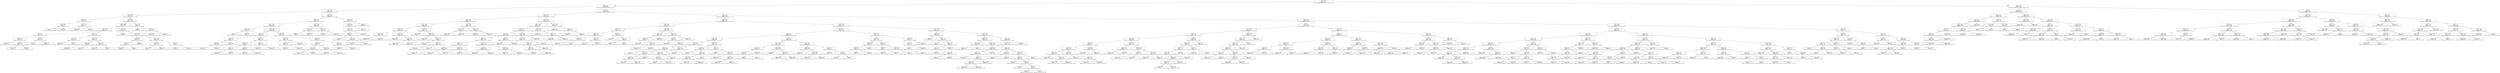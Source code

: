 digraph Tree {
node [shape=box] ;
0 [label="X[1] <= 10.5\nentropy = 1.6573\nsamples = 49124\nvalue = [2768, 19996, 22240, 3276, 669, 131, 29, 9, 4, 1, 1]"] ;
1 [label="X[1] <= 2.5\nentropy = 1.3951\nsamples = 23602\nvalue = [961, 6950, 14508, 998, 142, 31, 9, 1, 1, 1, 0]"] ;
0 -> 1 [labeldistance=2.5, labelangle=45, headlabel="True"] ;
2 [label="X[2] <= 1.5\nentropy = 2.0805\nsamples = 800\nvalue = [81, 378, 171, 113, 37, 16, 3, 1, 0, 0, 0]"] ;
1 -> 2 ;
3 [label="X[0] <= 0.5\nentropy = 1.5782\nsamples = 348\nvalue = [47, 227, 49, 15, 6, 2, 1, 1, 0, 0, 0]"] ;
2 -> 3 ;
4 [label="X[2] <= 0.5\nentropy = 1.5053\nsamples = 58\nvalue = [11, 37, 7, 0, 2, 0, 1, 0, 0, 0, 0]"] ;
3 -> 4 ;
5 [label="X[1] <= 0.5\nentropy = 1.4488\nsamples = 7\nvalue = [1, 3, 3, 0, 0, 0, 0, 0, 0, 0, 0]"] ;
4 -> 5 ;
6 [label="entropy = 1.0\nsamples = 2\nvalue = [1, 1, 0, 0, 0, 0, 0, 0, 0, 0, 0]"] ;
5 -> 6 ;
7 [label="entropy = 0.971\nsamples = 5\nvalue = [0, 2, 3, 0, 0, 0, 0, 0, 0, 0, 0]"] ;
5 -> 7 ;
8 [label="X[1] <= 1.5\nentropy = 1.4333\nsamples = 51\nvalue = [10, 34, 4, 0, 2, 0, 1, 0, 0, 0, 0]"] ;
4 -> 8 ;
9 [label="entropy = 1.485\nsamples = 48\nvalue = [10, 31, 4, 0, 2, 0, 1, 0, 0, 0, 0]"] ;
8 -> 9 ;
10 [label="entropy = 0.0\nsamples = 3\nvalue = [0, 3, 0, 0, 0, 0, 0, 0, 0, 0, 0]"] ;
8 -> 10 ;
11 [label="X[0] <= 5.5\nentropy = 1.561\nsamples = 290\nvalue = [36, 190, 42, 15, 4, 2, 0, 1, 0, 0, 0]"] ;
3 -> 11 ;
12 [label="X[0] <= 3.5\nentropy = 1.5891\nsamples = 246\nvalue = [32, 157, 40, 11, 3, 2, 0, 1, 0, 0, 0]"] ;
11 -> 12 ;
13 [label="X[2] <= 0.5\nentropy = 1.4138\nsamples = 153\nvalue = [18, 106, 21, 5, 2, 0, 0, 1, 0, 0, 0]"] ;
12 -> 13 ;
14 [label="X[0] <= 2.5\nentropy = 1.671\nsamples = 20\nvalue = [1, 12, 4, 1, 2, 0, 0, 0, 0, 0, 0]"] ;
13 -> 14 ;
15 [label="X[0] <= 1.5\nentropy = 1.6692\nsamples = 13\nvalue = [0, 7, 3, 1, 2, 0, 0, 0, 0, 0, 0]"] ;
14 -> 15 ;
16 [label="entropy = 0.9183\nsamples = 3\nvalue = [0, 2, 0, 0, 1, 0, 0, 0, 0, 0, 0]"] ;
15 -> 16 ;
17 [label="X[1] <= 1.5\nentropy = 1.6855\nsamples = 10\nvalue = [0, 5, 3, 1, 1, 0, 0, 0, 0, 0, 0]"] ;
15 -> 17 ;
18 [label="entropy = 1.7527\nsamples = 9\nvalue = [0, 4, 3, 1, 1, 0, 0, 0, 0, 0, 0]"] ;
17 -> 18 ;
19 [label="entropy = 0.0\nsamples = 1\nvalue = [0, 1, 0, 0, 0, 0, 0, 0, 0, 0, 0]"] ;
17 -> 19 ;
20 [label="X[1] <= 1.5\nentropy = 1.1488\nsamples = 7\nvalue = [1, 5, 1, 0, 0, 0, 0, 0, 0, 0, 0]"] ;
14 -> 20 ;
21 [label="entropy = 1.5\nsamples = 4\nvalue = [1, 2, 1, 0, 0, 0, 0, 0, 0, 0, 0]"] ;
20 -> 21 ;
22 [label="entropy = 0.0\nsamples = 3\nvalue = [0, 3, 0, 0, 0, 0, 0, 0, 0, 0, 0]"] ;
20 -> 22 ;
23 [label="X[0] <= 1.5\nentropy = 1.3177\nsamples = 133\nvalue = [17, 94, 17, 4, 0, 0, 0, 1, 0, 0, 0]"] ;
13 -> 23 ;
24 [label="X[1] <= 1.5\nentropy = 1.6358\nsamples = 36\nvalue = [6, 22, 5, 2, 0, 0, 0, 1, 0, 0, 0]"] ;
23 -> 24 ;
25 [label="entropy = 1.6619\nsamples = 35\nvalue = [6, 21, 5, 2, 0, 0, 0, 1, 0, 0, 0]"] ;
24 -> 25 ;
26 [label="entropy = 0.0\nsamples = 1\nvalue = [0, 1, 0, 0, 0, 0, 0, 0, 0, 0, 0]"] ;
24 -> 26 ;
27 [label="X[0] <= 2.5\nentropy = 1.1637\nsamples = 97\nvalue = [11, 72, 12, 2, 0, 0, 0, 0, 0, 0, 0]"] ;
23 -> 27 ;
28 [label="X[1] <= 1.5\nentropy = 0.8077\nsamples = 46\nvalue = [2, 38, 6, 0, 0, 0, 0, 0, 0, 0, 0]"] ;
27 -> 28 ;
29 [label="entropy = 0.6895\nsamples = 38\nvalue = [2, 33, 3, 0, 0, 0, 0, 0, 0, 0, 0]"] ;
28 -> 29 ;
30 [label="entropy = 0.9544\nsamples = 8\nvalue = [0, 5, 3, 0, 0, 0, 0, 0, 0, 0, 0]"] ;
28 -> 30 ;
31 [label="X[1] <= 1.5\nentropy = 1.3781\nsamples = 51\nvalue = [9, 34, 6, 2, 0, 0, 0, 0, 0, 0, 0]"] ;
27 -> 31 ;
32 [label="entropy = 1.2934\nsamples = 48\nvalue = [6, 34, 6, 2, 0, 0, 0, 0, 0, 0, 0]"] ;
31 -> 32 ;
33 [label="entropy = 0.0\nsamples = 3\nvalue = [3, 0, 0, 0, 0, 0, 0, 0, 0, 0, 0]"] ;
31 -> 33 ;
34 [label="X[1] <= 0.5\nentropy = 1.7992\nsamples = 93\nvalue = [14, 51, 19, 6, 1, 2, 0, 0, 0, 0, 0]"] ;
12 -> 34 ;
35 [label="entropy = 0.0\nsamples = 1\nvalue = [1, 0, 0, 0, 0, 0, 0, 0, 0, 0, 0]"] ;
34 -> 35 ;
36 [label="X[2] <= 0.5\nentropy = 1.7886\nsamples = 92\nvalue = [13, 51, 19, 6, 1, 2, 0, 0, 0, 0, 0]"] ;
34 -> 36 ;
37 [label="X[0] <= 4.5\nentropy = 0.9183\nsamples = 9\nvalue = [0, 6, 3, 0, 0, 0, 0, 0, 0, 0, 0]"] ;
36 -> 37 ;
38 [label="X[1] <= 1.5\nentropy = 1.0\nsamples = 4\nvalue = [0, 2, 2, 0, 0, 0, 0, 0, 0, 0, 0]"] ;
37 -> 38 ;
39 [label="entropy = 0.9183\nsamples = 3\nvalue = [0, 1, 2, 0, 0, 0, 0, 0, 0, 0, 0]"] ;
38 -> 39 ;
40 [label="entropy = 0.0\nsamples = 1\nvalue = [0, 1, 0, 0, 0, 0, 0, 0, 0, 0, 0]"] ;
38 -> 40 ;
41 [label="entropy = 0.7219\nsamples = 5\nvalue = [0, 4, 1, 0, 0, 0, 0, 0, 0, 0, 0]"] ;
37 -> 41 ;
42 [label="X[1] <= 1.5\nentropy = 1.8359\nsamples = 83\nvalue = [13, 45, 16, 6, 1, 2, 0, 0, 0, 0, 0]"] ;
36 -> 42 ;
43 [label="X[0] <= 4.5\nentropy = 1.8222\nsamples = 79\nvalue = [12, 44, 14, 6, 1, 2, 0, 0, 0, 0, 0]"] ;
42 -> 43 ;
44 [label="entropy = 1.9784\nsamples = 40\nvalue = [7, 20, 7, 4, 1, 1, 0, 0, 0, 0, 0]"] ;
43 -> 44 ;
45 [label="entropy = 1.611\nsamples = 39\nvalue = [5, 24, 7, 2, 0, 1, 0, 0, 0, 0, 0]"] ;
43 -> 45 ;
46 [label="X[0] <= 4.5\nentropy = 1.5\nsamples = 4\nvalue = [1, 1, 2, 0, 0, 0, 0, 0, 0, 0, 0]"] ;
42 -> 46 ;
47 [label="entropy = 1.585\nsamples = 3\nvalue = [1, 1, 1, 0, 0, 0, 0, 0, 0, 0, 0]"] ;
46 -> 47 ;
48 [label="entropy = 0.0\nsamples = 1\nvalue = [0, 0, 1, 0, 0, 0, 0, 0, 0, 0, 0]"] ;
46 -> 48 ;
49 [label="X[2] <= 0.5\nentropy = 1.267\nsamples = 44\nvalue = [4, 33, 2, 4, 1, 0, 0, 0, 0, 0, 0]"] ;
11 -> 49 ;
50 [label="entropy = 0.0\nsamples = 5\nvalue = [0, 5, 0, 0, 0, 0, 0, 0, 0, 0, 0]"] ;
49 -> 50 ;
51 [label="X[1] <= 1.5\nentropy = 1.3724\nsamples = 39\nvalue = [4, 28, 2, 4, 1, 0, 0, 0, 0, 0, 0]"] ;
49 -> 51 ;
52 [label="entropy = 1.3958\nsamples = 38\nvalue = [4, 27, 2, 4, 1, 0, 0, 0, 0, 0, 0]"] ;
51 -> 52 ;
53 [label="entropy = 0.0\nsamples = 1\nvalue = [0, 1, 0, 0, 0, 0, 0, 0, 0, 0, 0]"] ;
51 -> 53 ;
54 [label="X[1] <= 1.5\nentropy = 2.2524\nsamples = 452\nvalue = [34, 151, 122, 98, 31, 14, 2, 0, 0, 0, 0]"] ;
2 -> 54 ;
55 [label="X[0] <= 5.5\nentropy = 2.2733\nsamples = 433\nvalue = [33, 136, 119, 98, 31, 14, 2, 0, 0, 0, 0]"] ;
54 -> 55 ;
56 [label="X[1] <= 0.5\nentropy = 2.2689\nsamples = 389\nvalue = [26, 129, 103, 86, 29, 14, 2, 0, 0, 0, 0]"] ;
55 -> 56 ;
57 [label="X[0] <= 3.5\nentropy = 0.9183\nsamples = 3\nvalue = [2, 1, 0, 0, 0, 0, 0, 0, 0, 0, 0]"] ;
56 -> 57 ;
58 [label="entropy = 0.0\nsamples = 2\nvalue = [2, 0, 0, 0, 0, 0, 0, 0, 0, 0, 0]"] ;
57 -> 58 ;
59 [label="entropy = 0.0\nsamples = 1\nvalue = [0, 1, 0, 0, 0, 0, 0, 0, 0, 0, 0]"] ;
57 -> 59 ;
60 [label="X[0] <= 2.5\nentropy = 2.2619\nsamples = 386\nvalue = [24, 128, 103, 86, 29, 14, 2, 0, 0, 0, 0]"] ;
56 -> 60 ;
61 [label="X[0] <= 0.5\nentropy = 2.1991\nsamples = 201\nvalue = [7, 68, 59, 43, 14, 9, 1, 0, 0, 0, 0]"] ;
60 -> 61 ;
62 [label="X[2] <= 3.5\nentropy = 2.1069\nsamples = 76\nvalue = [2, 24, 20, 21, 8, 1, 0, 0, 0, 0, 0]"] ;
61 -> 62 ;
63 [label="X[2] <= 2.5\nentropy = 2.0714\nsamples = 49\nvalue = [2, 13, 15, 14, 5, 0, 0, 0, 0, 0, 0]"] ;
62 -> 63 ;
64 [label="entropy = 2.1244\nsamples = 40\nvalue = [2, 12, 10, 11, 5, 0, 0, 0, 0, 0, 0]"] ;
63 -> 64 ;
65 [label="entropy = 1.3516\nsamples = 9\nvalue = [0, 1, 5, 3, 0, 0, 0, 0, 0, 0, 0]"] ;
63 -> 65 ;
66 [label="entropy = 2.0116\nsamples = 27\nvalue = [0, 11, 5, 7, 3, 1, 0, 0, 0, 0, 0]"] ;
62 -> 66 ;
67 [label="X[2] <= 3.5\nentropy = 2.2012\nsamples = 125\nvalue = [5, 44, 39, 22, 6, 8, 1, 0, 0, 0, 0]"] ;
61 -> 67 ;
68 [label="X[2] <= 2.5\nentropy = 2.3296\nsamples = 87\nvalue = [4, 25, 28, 16, 6, 7, 1, 0, 0, 0, 0]"] ;
67 -> 68 ;
69 [label="X[0] <= 1.5\nentropy = 2.3475\nsamples = 71\nvalue = [4, 22, 21, 13, 4, 6, 1, 0, 0, 0, 0]"] ;
68 -> 69 ;
70 [label="entropy = 2.3444\nsamples = 29\nvalue = [2, 9, 8, 5, 2, 3, 0, 0, 0, 0, 0]"] ;
69 -> 70 ;
71 [label="entropy = 2.3217\nsamples = 42\nvalue = [2, 13, 13, 8, 2, 3, 1, 0, 0, 0, 0]"] ;
69 -> 71 ;
72 [label="X[0] <= 1.5\nentropy = 2.0524\nsamples = 16\nvalue = [0, 3, 7, 3, 2, 1, 0, 0, 0, 0, 0]"] ;
68 -> 72 ;
73 [label="entropy = 1.2516\nsamples = 6\nvalue = [0, 1, 4, 1, 0, 0, 0, 0, 0, 0, 0]"] ;
72 -> 73 ;
74 [label="entropy = 2.2464\nsamples = 10\nvalue = [0, 2, 3, 2, 2, 1, 0, 0, 0, 0, 0]"] ;
72 -> 74 ;
75 [label="X[0] <= 1.5\nentropy = 1.7144\nsamples = 38\nvalue = [1, 19, 11, 6, 0, 1, 0, 0, 0, 0, 0]"] ;
67 -> 75 ;
76 [label="entropy = 1.2807\nsamples = 12\nvalue = [0, 7, 4, 1, 0, 0, 0, 0, 0, 0, 0]"] ;
75 -> 76 ;
77 [label="entropy = 1.8435\nsamples = 26\nvalue = [1, 12, 7, 5, 0, 1, 0, 0, 0, 0, 0]"] ;
75 -> 77 ;
78 [label="X[2] <= 2.5\nentropy = 2.3008\nsamples = 185\nvalue = [17, 60, 44, 43, 15, 5, 1, 0, 0, 0, 0]"] ;
60 -> 78 ;
79 [label="X[0] <= 4.5\nentropy = 2.1402\nsamples = 108\nvalue = [11, 42, 22, 25, 7, 1, 0, 0, 0, 0, 0]"] ;
78 -> 79 ;
80 [label="X[0] <= 3.5\nentropy = 2.052\nsamples = 69\nvalue = [5, 31, 13, 15, 4, 1, 0, 0, 0, 0, 0]"] ;
79 -> 80 ;
81 [label="entropy = 2.256\nsamples = 36\nvalue = [4, 13, 9, 6, 3, 1, 0, 0, 0, 0, 0]"] ;
80 -> 81 ;
82 [label="entropy = 1.6629\nsamples = 33\nvalue = [1, 18, 4, 9, 1, 0, 0, 0, 0, 0, 0]"] ;
80 -> 82 ;
83 [label="entropy = 2.2068\nsamples = 39\nvalue = [6, 11, 9, 10, 3, 0, 0, 0, 0, 0, 0]"] ;
79 -> 83 ;
84 [label="X[0] <= 4.5\nentropy = 2.4261\nsamples = 77\nvalue = [6, 18, 22, 18, 8, 4, 1, 0, 0, 0, 0]"] ;
78 -> 84 ;
85 [label="X[2] <= 3.5\nentropy = 2.4332\nsamples = 51\nvalue = [4, 9, 16, 12, 7, 2, 1, 0, 0, 0, 0]"] ;
84 -> 85 ;
86 [label="X[0] <= 3.5\nentropy = 2.1135\nsamples = 22\nvalue = [1, 4, 8, 5, 4, 0, 0, 0, 0, 0, 0]"] ;
85 -> 86 ;
87 [label="entropy = 1.8339\nsamples = 13\nvalue = [0, 2, 6, 3, 2, 0, 0, 0, 0, 0, 0]"] ;
86 -> 87 ;
88 [label="entropy = 2.281\nsamples = 9\nvalue = [1, 2, 2, 2, 2, 0, 0, 0, 0, 0, 0]"] ;
86 -> 88 ;
89 [label="X[0] <= 3.5\nentropy = 2.5555\nsamples = 29\nvalue = [3, 5, 8, 7, 3, 2, 1, 0, 0, 0, 0]"] ;
85 -> 89 ;
90 [label="entropy = 2.5074\nsamples = 13\nvalue = [2, 3, 3, 2, 2, 1, 0, 0, 0, 0, 0]"] ;
89 -> 90 ;
91 [label="entropy = 2.4238\nsamples = 16\nvalue = [1, 2, 5, 5, 1, 1, 1, 0, 0, 0, 0]"] ;
89 -> 91 ;
92 [label="X[2] <= 3.5\nentropy = 2.2563\nsamples = 26\nvalue = [2, 9, 6, 6, 1, 2, 0, 0, 0, 0, 0]"] ;
84 -> 92 ;
93 [label="entropy = 2.3219\nsamples = 5\nvalue = [0, 1, 1, 1, 1, 1, 0, 0, 0, 0, 0]"] ;
92 -> 93 ;
94 [label="entropy = 2.0485\nsamples = 21\nvalue = [2, 8, 5, 5, 0, 1, 0, 0, 0, 0, 0]"] ;
92 -> 94 ;
95 [label="X[2] <= 2.5\nentropy = 2.0885\nsamples = 44\nvalue = [7, 7, 16, 12, 2, 0, 0, 0, 0, 0, 0]"] ;
55 -> 95 ;
96 [label="X[1] <= 0.5\nentropy = 1.9103\nsamples = 25\nvalue = [4, 5, 10, 6, 0, 0, 0, 0, 0, 0, 0]"] ;
95 -> 96 ;
97 [label="entropy = 0.0\nsamples = 1\nvalue = [1, 0, 0, 0, 0, 0, 0, 0, 0, 0, 0]"] ;
96 -> 97 ;
98 [label="entropy = 1.8727\nsamples = 24\nvalue = [3, 5, 10, 6, 0, 0, 0, 0, 0, 0, 0]"] ;
96 -> 98 ;
99 [label="X[2] <= 3.5\nentropy = 2.1545\nsamples = 19\nvalue = [3, 2, 6, 6, 2, 0, 0, 0, 0, 0, 0]"] ;
95 -> 99 ;
100 [label="entropy = 1.3788\nsamples = 7\nvalue = [0, 0, 4, 2, 1, 0, 0, 0, 0, 0, 0]"] ;
99 -> 100 ;
101 [label="entropy = 2.1887\nsamples = 12\nvalue = [3, 2, 2, 4, 1, 0, 0, 0, 0, 0, 0]"] ;
99 -> 101 ;
102 [label="X[2] <= 3.0\nentropy = 0.9133\nsamples = 19\nvalue = [1, 15, 3, 0, 0, 0, 0, 0, 0, 0, 0]"] ;
54 -> 102 ;
103 [label="X[0] <= 4.5\nentropy = 1.0949\nsamples = 14\nvalue = [1, 10, 3, 0, 0, 0, 0, 0, 0, 0, 0]"] ;
102 -> 103 ;
104 [label="X[0] <= 3.5\nentropy = 1.2955\nsamples = 10\nvalue = [1, 6, 3, 0, 0, 0, 0, 0, 0, 0, 0]"] ;
103 -> 104 ;
105 [label="X[0] <= 1.0\nentropy = 0.8631\nsamples = 7\nvalue = [0, 5, 2, 0, 0, 0, 0, 0, 0, 0, 0]"] ;
104 -> 105 ;
106 [label="entropy = 0.0\nsamples = 1\nvalue = [0, 1, 0, 0, 0, 0, 0, 0, 0, 0, 0]"] ;
105 -> 106 ;
107 [label="X[0] <= 2.5\nentropy = 0.9183\nsamples = 6\nvalue = [0, 4, 2, 0, 0, 0, 0, 0, 0, 0, 0]"] ;
105 -> 107 ;
108 [label="entropy = 0.8113\nsamples = 4\nvalue = [0, 3, 1, 0, 0, 0, 0, 0, 0, 0, 0]"] ;
107 -> 108 ;
109 [label="entropy = 1.0\nsamples = 2\nvalue = [0, 1, 1, 0, 0, 0, 0, 0, 0, 0, 0]"] ;
107 -> 109 ;
110 [label="entropy = 1.585\nsamples = 3\nvalue = [1, 1, 1, 0, 0, 0, 0, 0, 0, 0, 0]"] ;
104 -> 110 ;
111 [label="entropy = 0.0\nsamples = 4\nvalue = [0, 4, 0, 0, 0, 0, 0, 0, 0, 0, 0]"] ;
103 -> 111 ;
112 [label="entropy = 0.0\nsamples = 5\nvalue = [0, 5, 0, 0, 0, 0, 0, 0, 0, 0, 0]"] ;
102 -> 112 ;
113 [label="X[1] <= 3.5\nentropy = 1.3484\nsamples = 22802\nvalue = [880, 6572, 14337, 885, 105, 15, 6, 0, 1, 1, 0]"] ;
1 -> 113 ;
114 [label="X[2] <= 1.5\nentropy = 1.1913\nsamples = 8521\nvalue = [192, 1780, 6106, 396, 39, 6, 2, 0, 0, 0, 0]"] ;
113 -> 114 ;
115 [label="X[0] <= 4.5\nentropy = 1.2673\nsamples = 1233\nvalue = [43, 313, 826, 47, 3, 0, 1, 0, 0, 0, 0]"] ;
114 -> 115 ;
116 [label="X[2] <= 0.5\nentropy = 1.266\nsamples = 869\nvalue = [26, 218, 585, 36, 3, 0, 1, 0, 0, 0, 0]"] ;
115 -> 116 ;
117 [label="X[0] <= 1.5\nentropy = 1.2874\nsamples = 725\nvalue = [25, 179, 487, 30, 3, 0, 1, 0, 0, 0, 0]"] ;
116 -> 117 ;
118 [label="X[0] <= 0.5\nentropy = 1.3308\nsamples = 281\nvalue = [15, 66, 187, 12, 1, 0, 0, 0, 0, 0, 0]"] ;
117 -> 118 ;
119 [label="entropy = 1.3557\nsamples = 140\nvalue = [6, 34, 92, 7, 1, 0, 0, 0, 0, 0, 0]"] ;
118 -> 119 ;
120 [label="entropy = 1.2936\nsamples = 141\nvalue = [9, 32, 95, 5, 0, 0, 0, 0, 0, 0, 0]"] ;
118 -> 120 ;
121 [label="X[0] <= 2.5\nentropy = 1.2503\nsamples = 444\nvalue = [10, 113, 300, 18, 2, 0, 1, 0, 0, 0, 0]"] ;
117 -> 121 ;
122 [label="entropy = 1.1846\nsamples = 156\nvalue = [2, 40, 107, 6, 0, 0, 1, 0, 0, 0, 0]"] ;
121 -> 122 ;
123 [label="X[0] <= 3.5\nentropy = 1.2733\nsamples = 288\nvalue = [8, 73, 193, 12, 2, 0, 0, 0, 0, 0, 0]"] ;
121 -> 123 ;
124 [label="entropy = 1.2604\nsamples = 126\nvalue = [4, 27, 88, 6, 1, 0, 0, 0, 0, 0, 0]"] ;
123 -> 124 ;
125 [label="entropy = 1.2745\nsamples = 162\nvalue = [4, 46, 105, 6, 1, 0, 0, 0, 0, 0, 0]"] ;
123 -> 125 ;
126 [label="X[0] <= 0.5\nentropy = 1.1291\nsamples = 144\nvalue = [1, 39, 98, 6, 0, 0, 0, 0, 0, 0, 0]"] ;
116 -> 126 ;
127 [label="entropy = 0.888\nsamples = 36\nvalue = [0, 11, 25, 0, 0, 0, 0, 0, 0, 0, 0]"] ;
126 -> 127 ;
128 [label="X[0] <= 1.5\nentropy = 1.1811\nsamples = 108\nvalue = [1, 28, 73, 6, 0, 0, 0, 0, 0, 0, 0]"] ;
126 -> 128 ;
129 [label="entropy = 1.2409\nsamples = 31\nvalue = [0, 11, 18, 2, 0, 0, 0, 0, 0, 0, 0]"] ;
128 -> 129 ;
130 [label="X[0] <= 2.5\nentropy = 1.1309\nsamples = 77\nvalue = [1, 17, 55, 4, 0, 0, 0, 0, 0, 0, 0]"] ;
128 -> 130 ;
131 [label="entropy = 1.2415\nsamples = 25\nvalue = [1, 4, 18, 2, 0, 0, 0, 0, 0, 0, 0]"] ;
130 -> 131 ;
132 [label="X[0] <= 3.5\nentropy = 1.0301\nsamples = 52\nvalue = [0, 13, 37, 2, 0, 0, 0, 0, 0, 0, 0]"] ;
130 -> 132 ;
133 [label="entropy = 0.9341\nsamples = 20\nvalue = [0, 7, 13, 0, 0, 0, 0, 0, 0, 0, 0]"] ;
132 -> 133 ;
134 [label="entropy = 1.0141\nsamples = 32\nvalue = [0, 6, 24, 2, 0, 0, 0, 0, 0, 0, 0]"] ;
132 -> 134 ;
135 [label="X[2] <= 0.5\nentropy = 1.2587\nsamples = 364\nvalue = [17, 95, 241, 11, 0, 0, 0, 0, 0, 0, 0]"] ;
115 -> 135 ;
136 [label="X[0] <= 5.5\nentropy = 1.2619\nsamples = 302\nvalue = [14, 74, 203, 11, 0, 0, 0, 0, 0, 0, 0]"] ;
135 -> 136 ;
137 [label="entropy = 1.2582\nsamples = 152\nvalue = [7, 42, 99, 4, 0, 0, 0, 0, 0, 0, 0]"] ;
136 -> 137 ;
138 [label="entropy = 1.2545\nsamples = 150\nvalue = [7, 32, 104, 7, 0, 0, 0, 0, 0, 0, 0]"] ;
136 -> 138 ;
139 [label="X[0] <= 5.5\nentropy = 1.1733\nsamples = 62\nvalue = [3, 21, 38, 0, 0, 0, 0, 0, 0, 0, 0]"] ;
135 -> 139 ;
140 [label="entropy = 0.9812\nsamples = 31\nvalue = [0, 13, 18, 0, 0, 0, 0, 0, 0, 0, 0]"] ;
139 -> 140 ;
141 [label="entropy = 1.2383\nsamples = 31\nvalue = [3, 8, 20, 0, 0, 0, 0, 0, 0, 0, 0]"] ;
139 -> 141 ;
142 [label="X[0] <= 5.5\nentropy = 1.1751\nsamples = 7288\nvalue = [149, 1467, 5280, 349, 36, 6, 1, 0, 0, 0, 0]"] ;
114 -> 142 ;
143 [label="X[0] <= 4.5\nentropy = 1.1633\nsamples = 6217\nvalue = [131, 1230, 4529, 296, 27, 3, 1, 0, 0, 0, 0]"] ;
142 -> 143 ;
144 [label="X[2] <= 3.5\nentropy = 1.1571\nsamples = 5195\nvalue = [108, 1011, 3805, 241, 26, 3, 1, 0, 0, 0, 0]"] ;
143 -> 144 ;
145 [label="X[0] <= 3.5\nentropy = 1.1469\nsamples = 4895\nvalue = [104, 932, 3609, 222, 24, 3, 1, 0, 0, 0, 0]"] ;
144 -> 145 ;
146 [label="X[0] <= 1.5\nentropy = 1.1447\nsamples = 3825\nvalue = [77, 727, 2820, 181, 17, 2, 1, 0, 0, 0, 0]"] ;
145 -> 146 ;
147 [label="X[2] <= 2.5\nentropy = 1.17\nsamples = 2222\nvalue = [53, 419, 1631, 105, 11, 2, 1, 0, 0, 0, 0]"] ;
146 -> 147 ;
148 [label="X[0] <= 0.5\nentropy = 1.1636\nsamples = 2017\nvalue = [50, 372, 1488, 95, 9, 2, 1, 0, 0, 0, 0]"] ;
147 -> 148 ;
149 [label="entropy = 1.1509\nsamples = 1114\nvalue = [25, 202, 827, 53, 5, 1, 1, 0, 0, 0, 0]"] ;
148 -> 149 ;
150 [label="entropy = 1.1777\nsamples = 903\nvalue = [25, 170, 661, 42, 4, 1, 0, 0, 0, 0, 0]"] ;
148 -> 150 ;
151 [label="X[0] <= 0.5\nentropy = 1.2165\nsamples = 205\nvalue = [3, 47, 143, 10, 2, 0, 0, 0, 0, 0, 0]"] ;
147 -> 151 ;
152 [label="entropy = 1.2514\nsamples = 107\nvalue = [2, 29, 70, 6, 0, 0, 0, 0, 0, 0, 0]"] ;
151 -> 152 ;
153 [label="entropy = 1.136\nsamples = 98\nvalue = [1, 18, 73, 4, 2, 0, 0, 0, 0, 0, 0]"] ;
151 -> 153 ;
154 [label="X[2] <= 2.5\nentropy = 1.1064\nsamples = 1603\nvalue = [24, 308, 1189, 76, 6, 0, 0, 0, 0, 0, 0]"] ;
146 -> 154 ;
155 [label="X[0] <= 2.5\nentropy = 1.1192\nsamples = 1445\nvalue = [23, 282, 1066, 68, 6, 0, 0, 0, 0, 0, 0]"] ;
154 -> 155 ;
156 [label="entropy = 1.1025\nsamples = 861\nvalue = [12, 165, 640, 40, 4, 0, 0, 0, 0, 0, 0]"] ;
155 -> 156 ;
157 [label="entropy = 1.1428\nsamples = 584\nvalue = [11, 117, 426, 28, 2, 0, 0, 0, 0, 0, 0]"] ;
155 -> 157 ;
158 [label="X[0] <= 2.5\nentropy = 0.9738\nsamples = 158\nvalue = [1, 26, 123, 8, 0, 0, 0, 0, 0, 0, 0]"] ;
154 -> 158 ;
159 [label="entropy = 1.1152\nsamples = 87\nvalue = [1, 16, 64, 6, 0, 0, 0, 0, 0, 0, 0]"] ;
158 -> 159 ;
160 [label="entropy = 0.7653\nsamples = 71\nvalue = [0, 10, 59, 2, 0, 0, 0, 0, 0, 0, 0]"] ;
158 -> 160 ;
161 [label="X[2] <= 2.5\nentropy = 1.152\nsamples = 1070\nvalue = [27, 205, 789, 41, 7, 1, 0, 0, 0, 0, 0]"] ;
145 -> 161 ;
162 [label="entropy = 1.1704\nsamples = 972\nvalue = [25, 190, 711, 38, 7, 1, 0, 0, 0, 0, 0]"] ;
161 -> 162 ;
163 [label="entropy = 0.9451\nsamples = 98\nvalue = [2, 15, 78, 3, 0, 0, 0, 0, 0, 0, 0]"] ;
161 -> 163 ;
164 [label="X[0] <= 3.5\nentropy = 1.2915\nsamples = 300\nvalue = [4, 79, 196, 19, 2, 0, 0, 0, 0, 0, 0]"] ;
144 -> 164 ;
165 [label="X[0] <= 2.5\nentropy = 1.3295\nsamples = 249\nvalue = [3, 67, 159, 18, 2, 0, 0, 0, 0, 0, 0]"] ;
164 -> 165 ;
166 [label="X[0] <= 1.5\nentropy = 1.3457\nsamples = 205\nvalue = [3, 56, 129, 16, 1, 0, 0, 0, 0, 0, 0]"] ;
165 -> 166 ;
167 [label="X[0] <= 0.5\nentropy = 1.3092\nsamples = 146\nvalue = [1, 38, 94, 12, 1, 0, 0, 0, 0, 0, 0]"] ;
166 -> 167 ;
168 [label="entropy = 1.3205\nsamples = 92\nvalue = [1, 26, 57, 8, 0, 0, 0, 0, 0, 0, 0]"] ;
167 -> 168 ;
169 [label="entropy = 1.2406\nsamples = 54\nvalue = [0, 12, 37, 4, 1, 0, 0, 0, 0, 0, 0]"] ;
167 -> 169 ;
170 [label="entropy = 1.3982\nsamples = 59\nvalue = [2, 18, 35, 4, 0, 0, 0, 0, 0, 0, 0]"] ;
166 -> 170 ;
171 [label="entropy = 1.2035\nsamples = 44\nvalue = [0, 11, 30, 2, 1, 0, 0, 0, 0, 0, 0]"] ;
165 -> 171 ;
172 [label="entropy = 1.0495\nsamples = 51\nvalue = [1, 12, 37, 1, 0, 0, 0, 0, 0, 0, 0]"] ;
164 -> 172 ;
173 [label="X[2] <= 2.5\nentropy = 1.1884\nsamples = 1022\nvalue = [23, 219, 724, 55, 1, 0, 0, 0, 0, 0, 0]"] ;
143 -> 173 ;
174 [label="entropy = 1.1708\nsamples = 866\nvalue = [19, 187, 615, 45, 0, 0, 0, 0, 0, 0, 0]"] ;
173 -> 174 ;
175 [label="X[2] <= 3.5\nentropy = 1.2665\nsamples = 156\nvalue = [4, 32, 109, 10, 1, 0, 0, 0, 0, 0, 0]"] ;
173 -> 175 ;
176 [label="entropy = 1.3366\nsamples = 102\nvalue = [2, 21, 69, 9, 1, 0, 0, 0, 0, 0, 0]"] ;
175 -> 176 ;
177 [label="entropy = 1.071\nsamples = 54\nvalue = [2, 11, 40, 1, 0, 0, 0, 0, 0, 0, 0]"] ;
175 -> 177 ;
178 [label="X[2] <= 2.5\nentropy = 1.236\nsamples = 1071\nvalue = [18, 237, 751, 53, 9, 3, 0, 0, 0, 0, 0]"] ;
142 -> 178 ;
179 [label="entropy = 1.2362\nsamples = 921\nvalue = [16, 207, 643, 46, 7, 2, 0, 0, 0, 0, 0]"] ;
178 -> 179 ;
180 [label="X[2] <= 3.5\nentropy = 1.2262\nsamples = 150\nvalue = [2, 30, 108, 7, 2, 1, 0, 0, 0, 0, 0]"] ;
178 -> 180 ;
181 [label="entropy = 1.2587\nsamples = 88\nvalue = [1, 17, 63, 5, 1, 1, 0, 0, 0, 0, 0]"] ;
180 -> 181 ;
182 [label="entropy = 1.16\nsamples = 62\nvalue = [1, 13, 45, 2, 1, 0, 0, 0, 0, 0, 0]"] ;
180 -> 182 ;
183 [label="X[2] <= 1.5\nentropy = 1.4121\nsamples = 14281\nvalue = [688, 4792, 8231, 489, 66, 9, 4, 0, 1, 1, 0]"] ;
113 -> 183 ;
184 [label="X[1] <= 4.5\nentropy = 1.5138\nsamples = 2489\nvalue = [164, 1126, 1100, 83, 12, 1, 3, 0, 0, 0, 0]"] ;
183 -> 184 ;
185 [label="X[2] <= 0.5\nentropy = 1.6797\nsamples = 288\nvalue = [12, 145, 97, 29, 2, 1, 2, 0, 0, 0, 0]"] ;
184 -> 185 ;
186 [label="X[0] <= 3.5\nentropy = 1.3909\nsamples = 38\nvalue = [4, 9, 24, 1, 0, 0, 0, 0, 0, 0, 0]"] ;
185 -> 186 ;
187 [label="X[0] <= 1.5\nentropy = 1.0534\nsamples = 23\nvalue = [1, 3, 18, 1, 0, 0, 0, 0, 0, 0, 0]"] ;
186 -> 187 ;
188 [label="X[0] <= 0.5\nentropy = 0.8167\nsamples = 12\nvalue = [1, 1, 10, 0, 0, 0, 0, 0, 0, 0, 0]"] ;
187 -> 188 ;
189 [label="entropy = 0.9219\nsamples = 10\nvalue = [1, 1, 8, 0, 0, 0, 0, 0, 0, 0, 0]"] ;
188 -> 189 ;
190 [label="entropy = 0.0\nsamples = 2\nvalue = [0, 0, 2, 0, 0, 0, 0, 0, 0, 0, 0]"] ;
188 -> 190 ;
191 [label="X[0] <= 2.5\nentropy = 1.0958\nsamples = 11\nvalue = [0, 2, 8, 1, 0, 0, 0, 0, 0, 0, 0]"] ;
187 -> 191 ;
192 [label="entropy = 1.2516\nsamples = 6\nvalue = [0, 1, 4, 1, 0, 0, 0, 0, 0, 0, 0]"] ;
191 -> 192 ;
193 [label="entropy = 0.7219\nsamples = 5\nvalue = [0, 1, 4, 0, 0, 0, 0, 0, 0, 0, 0]"] ;
191 -> 193 ;
194 [label="X[0] <= 4.5\nentropy = 1.5219\nsamples = 15\nvalue = [3, 6, 6, 0, 0, 0, 0, 0, 0, 0, 0]"] ;
186 -> 194 ;
195 [label="entropy = 1.5567\nsamples = 7\nvalue = [3, 2, 2, 0, 0, 0, 0, 0, 0, 0, 0]"] ;
194 -> 195 ;
196 [label="X[0] <= 5.5\nentropy = 1.0\nsamples = 8\nvalue = [0, 4, 4, 0, 0, 0, 0, 0, 0, 0, 0]"] ;
194 -> 196 ;
197 [label="entropy = 1.0\nsamples = 4\nvalue = [0, 2, 2, 0, 0, 0, 0, 0, 0, 0, 0]"] ;
196 -> 197 ;
198 [label="entropy = 1.0\nsamples = 4\nvalue = [0, 2, 2, 0, 0, 0, 0, 0, 0, 0, 0]"] ;
196 -> 198 ;
199 [label="X[0] <= 3.5\nentropy = 1.6524\nsamples = 250\nvalue = [8, 136, 73, 28, 2, 1, 2, 0, 0, 0, 0]"] ;
185 -> 199 ;
200 [label="X[0] <= 2.5\nentropy = 1.5165\nsamples = 140\nvalue = [2, 86, 36, 12, 2, 1, 1, 0, 0, 0, 0]"] ;
199 -> 200 ;
201 [label="X[0] <= 0.5\nentropy = 1.6126\nsamples = 107\nvalue = [2, 62, 28, 12, 1, 1, 1, 0, 0, 0, 0]"] ;
200 -> 201 ;
202 [label="entropy = 1.5634\nsamples = 38\nvalue = [1, 21, 12, 3, 0, 0, 1, 0, 0, 0, 0]"] ;
201 -> 202 ;
203 [label="X[0] <= 1.5\nentropy = 1.584\nsamples = 69\nvalue = [1, 41, 16, 9, 1, 1, 0, 0, 0, 0, 0]"] ;
201 -> 203 ;
204 [label="entropy = 1.8058\nsamples = 35\nvalue = [1, 19, 8, 5, 1, 1, 0, 0, 0, 0, 0]"] ;
203 -> 204 ;
205 [label="entropy = 1.2608\nsamples = 34\nvalue = [0, 22, 8, 4, 0, 0, 0, 0, 0, 0, 0]"] ;
203 -> 205 ;
206 [label="entropy = 0.9826\nsamples = 33\nvalue = [0, 24, 8, 0, 1, 0, 0, 0, 0, 0, 0]"] ;
200 -> 206 ;
207 [label="X[0] <= 5.5\nentropy = 1.7409\nsamples = 110\nvalue = [6, 50, 37, 16, 0, 0, 1, 0, 0, 0, 0]"] ;
199 -> 207 ;
208 [label="X[0] <= 4.5\nentropy = 1.69\nsamples = 71\nvalue = [5, 33, 24, 9, 0, 0, 0, 0, 0, 0, 0]"] ;
207 -> 208 ;
209 [label="entropy = 1.6139\nsamples = 36\nvalue = [1, 17, 12, 6, 0, 0, 0, 0, 0, 0, 0]"] ;
208 -> 209 ;
210 [label="entropy = 1.7072\nsamples = 35\nvalue = [4, 16, 12, 3, 0, 0, 0, 0, 0, 0, 0]"] ;
208 -> 210 ;
211 [label="entropy = 1.7663\nsamples = 39\nvalue = [1, 17, 13, 7, 0, 0, 1, 0, 0, 0, 0]"] ;
207 -> 211 ;
212 [label="X[2] <= 0.5\nentropy = 1.4742\nsamples = 2201\nvalue = [152, 981, 1003, 54, 10, 0, 1, 0, 0, 0, 0]"] ;
184 -> 212 ;
213 [label="X[1] <= 8.5\nentropy = 1.457\nsamples = 1518\nvalue = [94, 674, 706, 33, 10, 0, 1, 0, 0, 0, 0]"] ;
212 -> 213 ;
214 [label="X[0] <= 3.5\nentropy = 1.4479\nsamples = 1495\nvalue = [91, 666, 696, 33, 8, 0, 1, 0, 0, 0, 0]"] ;
213 -> 214 ;
215 [label="X[0] <= 1.5\nentropy = 1.3838\nsamples = 862\nvalue = [45, 391, 408, 15, 2, 0, 1, 0, 0, 0, 0]"] ;
214 -> 215 ;
216 [label="X[0] <= 0.5\nentropy = 1.3737\nsamples = 439\nvalue = [23, 181, 226, 7, 2, 0, 0, 0, 0, 0, 0]"] ;
215 -> 216 ;
217 [label="X[1] <= 5.5\nentropy = 1.3999\nsamples = 239\nvalue = [11, 112, 109, 6, 1, 0, 0, 0, 0, 0, 0]"] ;
216 -> 217 ;
218 [label="entropy = 0.0\nsamples = 1\nvalue = [0, 0, 1, 0, 0, 0, 0, 0, 0, 0, 0]"] ;
217 -> 218 ;
219 [label="X[1] <= 7.5\nentropy = 1.4011\nsamples = 238\nvalue = [11, 112, 108, 6, 1, 0, 0, 0, 0, 0, 0]"] ;
217 -> 219 ;
220 [label="X[1] <= 6.5\nentropy = 1.4048\nsamples = 235\nvalue = [11, 110, 107, 6, 1, 0, 0, 0, 0, 0, 0]"] ;
219 -> 220 ;
221 [label="entropy = 1.3971\nsamples = 37\nvalue = [2, 18, 16, 1, 0, 0, 0, 0, 0, 0, 0]"] ;
220 -> 221 ;
222 [label="entropy = 1.4045\nsamples = 198\nvalue = [9, 92, 91, 5, 1, 0, 0, 0, 0, 0, 0]"] ;
220 -> 222 ;
223 [label="entropy = 0.9183\nsamples = 3\nvalue = [0, 2, 1, 0, 0, 0, 0, 0, 0, 0, 0]"] ;
219 -> 223 ;
224 [label="X[1] <= 7.5\nentropy = 1.3022\nsamples = 200\nvalue = [12, 69, 117, 1, 1, 0, 0, 0, 0, 0, 0]"] ;
216 -> 224 ;
225 [label="X[1] <= 6.5\nentropy = 1.3074\nsamples = 198\nvalue = [12, 69, 115, 1, 1, 0, 0, 0, 0, 0, 0]"] ;
224 -> 225 ;
226 [label="X[1] <= 5.5\nentropy = 1.2353\nsamples = 28\nvalue = [2, 9, 17, 0, 0, 0, 0, 0, 0, 0, 0]"] ;
225 -> 226 ;
227 [label="entropy = 1.0\nsamples = 2\nvalue = [0, 1, 1, 0, 0, 0, 0, 0, 0, 0, 0]"] ;
226 -> 227 ;
228 [label="entropy = 1.2389\nsamples = 26\nvalue = [2, 8, 16, 0, 0, 0, 0, 0, 0, 0, 0]"] ;
226 -> 228 ;
229 [label="entropy = 1.316\nsamples = 170\nvalue = [10, 60, 98, 1, 1, 0, 0, 0, 0, 0, 0]"] ;
225 -> 229 ;
230 [label="entropy = 0.0\nsamples = 2\nvalue = [0, 0, 2, 0, 0, 0, 0, 0, 0, 0, 0]"] ;
224 -> 230 ;
231 [label="X[0] <= 2.5\nentropy = 1.3758\nsamples = 423\nvalue = [22, 210, 182, 8, 0, 0, 1, 0, 0, 0, 0]"] ;
215 -> 231 ;
232 [label="X[1] <= 5.5\nentropy = 1.3508\nsamples = 241\nvalue = [10, 129, 95, 7, 0, 0, 0, 0, 0, 0, 0]"] ;
231 -> 232 ;
233 [label="entropy = 0.0\nsamples = 1\nvalue = [0, 0, 1, 0, 0, 0, 0, 0, 0, 0, 0]"] ;
232 -> 233 ;
234 [label="X[1] <= 7.5\nentropy = 1.3508\nsamples = 240\nvalue = [10, 129, 94, 7, 0, 0, 0, 0, 0, 0, 0]"] ;
232 -> 234 ;
235 [label="X[1] <= 6.5\nentropy = 1.3508\nsamples = 239\nvalue = [10, 129, 93, 7, 0, 0, 0, 0, 0, 0, 0]"] ;
234 -> 235 ;
236 [label="entropy = 1.3829\nsamples = 39\nvalue = [2, 19, 17, 1, 0, 0, 0, 0, 0, 0, 0]"] ;
235 -> 236 ;
237 [label="entropy = 1.3423\nsamples = 200\nvalue = [8, 110, 76, 6, 0, 0, 0, 0, 0, 0, 0]"] ;
235 -> 237 ;
238 [label="entropy = 0.0\nsamples = 1\nvalue = [0, 0, 1, 0, 0, 0, 0, 0, 0, 0, 0]"] ;
234 -> 238 ;
239 [label="X[1] <= 5.5\nentropy = 1.37\nsamples = 182\nvalue = [12, 81, 87, 1, 0, 0, 1, 0, 0, 0, 0]"] ;
231 -> 239 ;
240 [label="entropy = 0.0\nsamples = 2\nvalue = [0, 0, 2, 0, 0, 0, 0, 0, 0, 0, 0]"] ;
239 -> 240 ;
241 [label="X[1] <= 6.5\nentropy = 1.3733\nsamples = 180\nvalue = [12, 81, 85, 1, 0, 0, 1, 0, 0, 0, 0]"] ;
239 -> 241 ;
242 [label="entropy = 1.3329\nsamples = 28\nvalue = [3, 16, 9, 0, 0, 0, 0, 0, 0, 0, 0]"] ;
241 -> 242 ;
243 [label="X[1] <= 7.5\nentropy = 1.3609\nsamples = 152\nvalue = [9, 65, 76, 1, 0, 0, 1, 0, 0, 0, 0]"] ;
241 -> 243 ;
244 [label="entropy = 1.3633\nsamples = 151\nvalue = [9, 65, 75, 1, 0, 0, 1, 0, 0, 0, 0]"] ;
243 -> 244 ;
245 [label="entropy = 0.0\nsamples = 1\nvalue = [0, 0, 1, 0, 0, 0, 0, 0, 0, 0, 0]"] ;
243 -> 245 ;
246 [label="X[1] <= 6.5\nentropy = 1.5241\nsamples = 633\nvalue = [46, 275, 288, 18, 6, 0, 0, 0, 0, 0, 0]"] ;
214 -> 246 ;
247 [label="X[1] <= 5.5\nentropy = 1.3685\nsamples = 106\nvalue = [8, 54, 43, 0, 1, 0, 0, 0, 0, 0, 0]"] ;
246 -> 247 ;
248 [label="X[0] <= 5.5\nentropy = 1.4355\nsamples = 9\nvalue = [2, 2, 5, 0, 0, 0, 0, 0, 0, 0, 0]"] ;
247 -> 248 ;
249 [label="X[0] <= 4.5\nentropy = 0.9183\nsamples = 6\nvalue = [2, 0, 4, 0, 0, 0, 0, 0, 0, 0, 0]"] ;
248 -> 249 ;
250 [label="entropy = 0.0\nsamples = 2\nvalue = [0, 0, 2, 0, 0, 0, 0, 0, 0, 0, 0]"] ;
249 -> 250 ;
251 [label="entropy = 1.0\nsamples = 4\nvalue = [2, 0, 2, 0, 0, 0, 0, 0, 0, 0, 0]"] ;
249 -> 251 ;
252 [label="entropy = 0.9183\nsamples = 3\nvalue = [0, 2, 1, 0, 0, 0, 0, 0, 0, 0, 0]"] ;
248 -> 252 ;
253 [label="X[0] <= 4.5\nentropy = 1.3282\nsamples = 97\nvalue = [6, 52, 38, 0, 1, 0, 0, 0, 0, 0, 0]"] ;
247 -> 253 ;
254 [label="entropy = 1.3318\nsamples = 31\nvalue = [3, 17, 11, 0, 0, 0, 0, 0, 0, 0, 0]"] ;
253 -> 254 ;
255 [label="X[0] <= 5.5\nentropy = 1.3071\nsamples = 66\nvalue = [3, 35, 27, 0, 1, 0, 0, 0, 0, 0, 0]"] ;
253 -> 255 ;
256 [label="entropy = 1.3343\nsamples = 32\nvalue = [1, 16, 14, 0, 1, 0, 0, 0, 0, 0, 0]"] ;
255 -> 256 ;
257 [label="entropy = 1.2399\nsamples = 34\nvalue = [2, 19, 13, 0, 0, 0, 0, 0, 0, 0, 0]"] ;
255 -> 257 ;
258 [label="X[1] <= 7.5\nentropy = 1.5432\nsamples = 527\nvalue = [38, 221, 245, 18, 5, 0, 0, 0, 0, 0, 0]"] ;
246 -> 258 ;
259 [label="X[0] <= 4.5\nentropy = 1.5406\nsamples = 520\nvalue = [38, 217, 243, 17, 5, 0, 0, 0, 0, 0, 0]"] ;
258 -> 259 ;
260 [label="entropy = 1.54\nsamples = 192\nvalue = [14, 76, 94, 5, 3, 0, 0, 0, 0, 0, 0]"] ;
259 -> 260 ;
261 [label="X[0] <= 5.5\nentropy = 1.5362\nsamples = 328\nvalue = [24, 141, 149, 12, 2, 0, 0, 0, 0, 0, 0]"] ;
259 -> 261 ;
262 [label="entropy = 1.4972\nsamples = 167\nvalue = [10, 75, 75, 6, 1, 0, 0, 0, 0, 0, 0]"] ;
261 -> 262 ;
263 [label="entropy = 1.5716\nsamples = 161\nvalue = [14, 66, 74, 6, 1, 0, 0, 0, 0, 0, 0]"] ;
261 -> 263 ;
264 [label="X[0] <= 4.5\nentropy = 1.3788\nsamples = 7\nvalue = [0, 4, 2, 1, 0, 0, 0, 0, 0, 0, 0]"] ;
258 -> 264 ;
265 [label="entropy = 1.585\nsamples = 3\nvalue = [0, 1, 1, 1, 0, 0, 0, 0, 0, 0, 0]"] ;
264 -> 265 ;
266 [label="X[0] <= 5.5\nentropy = 0.8113\nsamples = 4\nvalue = [0, 3, 1, 0, 0, 0, 0, 0, 0, 0, 0]"] ;
264 -> 266 ;
267 [label="entropy = 0.0\nsamples = 2\nvalue = [0, 2, 0, 0, 0, 0, 0, 0, 0, 0, 0]"] ;
266 -> 267 ;
268 [label="entropy = 1.0\nsamples = 2\nvalue = [0, 1, 1, 0, 0, 0, 0, 0, 0, 0, 0]"] ;
266 -> 268 ;
269 [label="X[0] <= 4.5\nentropy = 1.7421\nsamples = 23\nvalue = [3, 8, 10, 0, 2, 0, 0, 0, 0, 0, 0]"] ;
213 -> 269 ;
270 [label="X[0] <= 2.5\nentropy = 1.8829\nsamples = 16\nvalue = [3, 6, 5, 0, 2, 0, 0, 0, 0, 0, 0]"] ;
269 -> 270 ;
271 [label="X[0] <= 0.5\nentropy = 0.9183\nsamples = 6\nvalue = [0, 4, 2, 0, 0, 0, 0, 0, 0, 0, 0]"] ;
270 -> 271 ;
272 [label="X[1] <= 9.5\nentropy = 0.9183\nsamples = 3\nvalue = [0, 1, 2, 0, 0, 0, 0, 0, 0, 0, 0]"] ;
271 -> 272 ;
273 [label="entropy = 1.0\nsamples = 2\nvalue = [0, 1, 1, 0, 0, 0, 0, 0, 0, 0, 0]"] ;
272 -> 273 ;
274 [label="entropy = 0.0\nsamples = 1\nvalue = [0, 0, 1, 0, 0, 0, 0, 0, 0, 0, 0]"] ;
272 -> 274 ;
275 [label="entropy = 0.0\nsamples = 3\nvalue = [0, 3, 0, 0, 0, 0, 0, 0, 0, 0, 0]"] ;
271 -> 275 ;
276 [label="X[0] <= 3.5\nentropy = 1.971\nsamples = 10\nvalue = [3, 2, 3, 0, 2, 0, 0, 0, 0, 0, 0]"] ;
270 -> 276 ;
277 [label="X[1] <= 9.5\nentropy = 1.5\nsamples = 4\nvalue = [2, 0, 1, 0, 1, 0, 0, 0, 0, 0, 0]"] ;
276 -> 277 ;
278 [label="entropy = 0.9183\nsamples = 3\nvalue = [2, 0, 1, 0, 0, 0, 0, 0, 0, 0, 0]"] ;
277 -> 278 ;
279 [label="entropy = 0.0\nsamples = 1\nvalue = [0, 0, 0, 0, 1, 0, 0, 0, 0, 0, 0]"] ;
277 -> 279 ;
280 [label="X[1] <= 9.5\nentropy = 1.9183\nsamples = 6\nvalue = [1, 2, 2, 0, 1, 0, 0, 0, 0, 0, 0]"] ;
276 -> 280 ;
281 [label="entropy = 2.0\nsamples = 4\nvalue = [1, 1, 1, 0, 1, 0, 0, 0, 0, 0, 0]"] ;
280 -> 281 ;
282 [label="entropy = 1.0\nsamples = 2\nvalue = [0, 1, 1, 0, 0, 0, 0, 0, 0, 0, 0]"] ;
280 -> 282 ;
283 [label="X[1] <= 9.5\nentropy = 0.8631\nsamples = 7\nvalue = [0, 2, 5, 0, 0, 0, 0, 0, 0, 0, 0]"] ;
269 -> 283 ;
284 [label="X[0] <= 5.5\nentropy = 0.971\nsamples = 5\nvalue = [0, 2, 3, 0, 0, 0, 0, 0, 0, 0, 0]"] ;
283 -> 284 ;
285 [label="entropy = 1.0\nsamples = 2\nvalue = [0, 1, 1, 0, 0, 0, 0, 0, 0, 0, 0]"] ;
284 -> 285 ;
286 [label="entropy = 0.9183\nsamples = 3\nvalue = [0, 1, 2, 0, 0, 0, 0, 0, 0, 0, 0]"] ;
284 -> 286 ;
287 [label="entropy = 0.0\nsamples = 2\nvalue = [0, 0, 2, 0, 0, 0, 0, 0, 0, 0, 0]"] ;
283 -> 287 ;
288 [label="X[1] <= 6.5\nentropy = 1.4976\nsamples = 683\nvalue = [58, 307, 297, 21, 0, 0, 0, 0, 0, 0, 0]"] ;
212 -> 288 ;
289 [label="X[0] <= 0.5\nentropy = 1.3261\nsamples = 24\nvalue = [5, 15, 4, 0, 0, 0, 0, 0, 0, 0, 0]"] ;
288 -> 289 ;
290 [label="entropy = 0.0\nsamples = 1\nvalue = [1, 0, 0, 0, 0, 0, 0, 0, 0, 0, 0]"] ;
289 -> 290 ;
291 [label="X[0] <= 1.5\nentropy = 1.2799\nsamples = 23\nvalue = [4, 15, 4, 0, 0, 0, 0, 0, 0, 0, 0]"] ;
289 -> 291 ;
292 [label="entropy = 0.0\nsamples = 2\nvalue = [0, 2, 0, 0, 0, 0, 0, 0, 0, 0, 0]"] ;
291 -> 292 ;
293 [label="X[0] <= 4.5\nentropy = 1.3397\nsamples = 21\nvalue = [4, 13, 4, 0, 0, 0, 0, 0, 0, 0, 0]"] ;
291 -> 293 ;
294 [label="X[0] <= 2.5\nentropy = 1.3831\nsamples = 17\nvalue = [3, 10, 4, 0, 0, 0, 0, 0, 0, 0, 0]"] ;
293 -> 294 ;
295 [label="entropy = 1.3788\nsamples = 7\nvalue = [2, 4, 1, 0, 0, 0, 0, 0, 0, 0, 0]"] ;
294 -> 295 ;
296 [label="X[0] <= 3.5\nentropy = 1.2955\nsamples = 10\nvalue = [1, 6, 3, 0, 0, 0, 0, 0, 0, 0, 0]"] ;
294 -> 296 ;
297 [label="entropy = 0.8113\nsamples = 4\nvalue = [0, 3, 1, 0, 0, 0, 0, 0, 0, 0, 0]"] ;
296 -> 297 ;
298 [label="entropy = 1.4591\nsamples = 6\nvalue = [1, 3, 2, 0, 0, 0, 0, 0, 0, 0, 0]"] ;
296 -> 298 ;
299 [label="entropy = 0.8113\nsamples = 4\nvalue = [1, 3, 0, 0, 0, 0, 0, 0, 0, 0, 0]"] ;
293 -> 299 ;
300 [label="X[0] <= 5.5\nentropy = 1.4911\nsamples = 659\nvalue = [53, 292, 293, 21, 0, 0, 0, 0, 0, 0, 0]"] ;
288 -> 300 ;
301 [label="X[0] <= 0.5\nentropy = 1.5119\nsamples = 574\nvalue = [47, 248, 258, 21, 0, 0, 0, 0, 0, 0, 0]"] ;
300 -> 301 ;
302 [label="X[1] <= 8.5\nentropy = 1.2642\nsamples = 104\nvalue = [4, 51, 48, 1, 0, 0, 0, 0, 0, 0, 0]"] ;
301 -> 302 ;
303 [label="entropy = 1.2718\nsamples = 100\nvalue = [4, 49, 46, 1, 0, 0, 0, 0, 0, 0, 0]"] ;
302 -> 303 ;
304 [label="entropy = 1.0\nsamples = 4\nvalue = [0, 2, 2, 0, 0, 0, 0, 0, 0, 0, 0]"] ;
302 -> 304 ;
305 [label="X[1] <= 7.5\nentropy = 1.5546\nsamples = 470\nvalue = [43, 197, 210, 20, 0, 0, 0, 0, 0, 0, 0]"] ;
301 -> 305 ;
306 [label="X[0] <= 4.5\nentropy = 1.5557\nsamples = 449\nvalue = [43, 188, 200, 18, 0, 0, 0, 0, 0, 0, 0]"] ;
305 -> 306 ;
307 [label="X[0] <= 1.5\nentropy = 1.5744\nsamples = 368\nvalue = [38, 156, 159, 15, 0, 0, 0, 0, 0, 0, 0]"] ;
306 -> 307 ;
308 [label="entropy = 1.5096\nsamples = 91\nvalue = [8, 37, 43, 3, 0, 0, 0, 0, 0, 0, 0]"] ;
307 -> 308 ;
309 [label="X[0] <= 3.5\nentropy = 1.593\nsamples = 277\nvalue = [30, 119, 116, 12, 0, 0, 0, 0, 0, 0, 0]"] ;
307 -> 309 ;
310 [label="X[0] <= 2.5\nentropy = 1.6128\nsamples = 188\nvalue = [21, 83, 75, 9, 0, 0, 0, 0, 0, 0, 0]"] ;
309 -> 310 ;
311 [label="entropy = 1.5706\nsamples = 110\nvalue = [12, 48, 46, 4, 0, 0, 0, 0, 0, 0, 0]"] ;
310 -> 311 ;
312 [label="entropy = 1.663\nsamples = 78\nvalue = [9, 35, 29, 5, 0, 0, 0, 0, 0, 0, 0]"] ;
310 -> 312 ;
313 [label="entropy = 1.5425\nsamples = 89\nvalue = [9, 36, 41, 3, 0, 0, 0, 0, 0, 0, 0]"] ;
309 -> 313 ;
314 [label="entropy = 1.4507\nsamples = 81\nvalue = [5, 32, 41, 3, 0, 0, 0, 0, 0, 0, 0]"] ;
306 -> 314 ;
315 [label="X[0] <= 1.5\nentropy = 1.3567\nsamples = 21\nvalue = [0, 9, 10, 2, 0, 0, 0, 0, 0, 0, 0]"] ;
305 -> 315 ;
316 [label="X[1] <= 9.5\nentropy = 1.3788\nsamples = 7\nvalue = [0, 4, 2, 1, 0, 0, 0, 0, 0, 0, 0]"] ;
315 -> 316 ;
317 [label="entropy = 0.0\nsamples = 2\nvalue = [0, 2, 0, 0, 0, 0, 0, 0, 0, 0, 0]"] ;
316 -> 317 ;
318 [label="entropy = 1.5219\nsamples = 5\nvalue = [0, 2, 2, 1, 0, 0, 0, 0, 0, 0, 0]"] ;
316 -> 318 ;
319 [label="X[0] <= 4.5\nentropy = 1.2638\nsamples = 14\nvalue = [0, 5, 8, 1, 0, 0, 0, 0, 0, 0, 0]"] ;
315 -> 319 ;
320 [label="X[1] <= 9.5\nentropy = 0.971\nsamples = 10\nvalue = [0, 4, 6, 0, 0, 0, 0, 0, 0, 0, 0]"] ;
319 -> 320 ;
321 [label="entropy = 0.0\nsamples = 2\nvalue = [0, 0, 2, 0, 0, 0, 0, 0, 0, 0, 0]"] ;
320 -> 321 ;
322 [label="X[0] <= 2.5\nentropy = 1.0\nsamples = 8\nvalue = [0, 4, 4, 0, 0, 0, 0, 0, 0, 0, 0]"] ;
320 -> 322 ;
323 [label="entropy = 1.0\nsamples = 4\nvalue = [0, 2, 2, 0, 0, 0, 0, 0, 0, 0, 0]"] ;
322 -> 323 ;
324 [label="X[0] <= 3.5\nentropy = 1.0\nsamples = 4\nvalue = [0, 2, 2, 0, 0, 0, 0, 0, 0, 0, 0]"] ;
322 -> 324 ;
325 [label="entropy = 1.0\nsamples = 2\nvalue = [0, 1, 1, 0, 0, 0, 0, 0, 0, 0, 0]"] ;
324 -> 325 ;
326 [label="entropy = 1.0\nsamples = 2\nvalue = [0, 1, 1, 0, 0, 0, 0, 0, 0, 0, 0]"] ;
324 -> 326 ;
327 [label="entropy = 1.5\nsamples = 4\nvalue = [0, 1, 2, 1, 0, 0, 0, 0, 0, 0, 0]"] ;
319 -> 327 ;
328 [label="X[1] <= 8.5\nentropy = 1.2888\nsamples = 85\nvalue = [6, 44, 35, 0, 0, 0, 0, 0, 0, 0, 0]"] ;
300 -> 328 ;
329 [label="entropy = 1.2925\nsamples = 81\nvalue = [6, 43, 32, 0, 0, 0, 0, 0, 0, 0, 0]"] ;
328 -> 329 ;
330 [label="entropy = 0.8113\nsamples = 4\nvalue = [0, 1, 3, 0, 0, 0, 0, 0, 0, 0, 0]"] ;
328 -> 330 ;
331 [label="X[1] <= 6.5\nentropy = 1.3759\nsamples = 11792\nvalue = [524, 3666, 7131, 406, 54, 8, 1, 0, 1, 1, 0]"] ;
183 -> 331 ;
332 [label="X[1] <= 5.5\nentropy = 1.4209\nsamples = 2891\nvalue = [180, 1110, 1529, 59, 8, 4, 1, 0, 0, 0, 0]"] ;
331 -> 332 ;
333 [label="X[2] <= 3.5\nentropy = 1.4498\nsamples = 1130\nvalue = [66, 324, 686, 43, 7, 3, 1, 0, 0, 0, 0]"] ;
332 -> 333 ;
334 [label="X[2] <= 2.5\nentropy = 1.4133\nsamples = 952\nvalue = [58, 252, 601, 32, 5, 3, 1, 0, 0, 0, 0]"] ;
333 -> 334 ;
335 [label="X[0] <= 3.5\nentropy = 1.3981\nsamples = 888\nvalue = [50, 237, 563, 30, 4, 3, 1, 0, 0, 0, 0]"] ;
334 -> 335 ;
336 [label="X[0] <= 2.5\nentropy = 1.3737\nsamples = 472\nvalue = [22, 130, 299, 17, 3, 1, 0, 0, 0, 0, 0]"] ;
335 -> 336 ;
337 [label="X[1] <= 4.5\nentropy = 1.3873\nsamples = 374\nvalue = [21, 105, 233, 13, 1, 1, 0, 0, 0, 0, 0]"] ;
336 -> 337 ;
338 [label="X[0] <= 0.5\nentropy = 1.4042\nsamples = 326\nvalue = [18, 97, 198, 11, 1, 1, 0, 0, 0, 0, 0]"] ;
337 -> 338 ;
339 [label="entropy = 1.2656\nsamples = 120\nvalue = [4, 36, 76, 4, 0, 0, 0, 0, 0, 0, 0]"] ;
338 -> 339 ;
340 [label="X[0] <= 1.5\nentropy = 1.4716\nsamples = 206\nvalue = [14, 61, 122, 7, 1, 1, 0, 0, 0, 0, 0]"] ;
338 -> 340 ;
341 [label="entropy = 1.4504\nsamples = 113\nvalue = [9, 30, 70, 2, 1, 1, 0, 0, 0, 0, 0]"] ;
340 -> 341 ;
342 [label="entropy = 1.4507\nsamples = 93\nvalue = [5, 31, 52, 5, 0, 0, 0, 0, 0, 0, 0]"] ;
340 -> 342 ;
343 [label="X[0] <= 0.5\nentropy = 1.2041\nsamples = 48\nvalue = [3, 8, 35, 2, 0, 0, 0, 0, 0, 0, 0]"] ;
337 -> 343 ;
344 [label="entropy = 1.2244\nsamples = 18\nvalue = [2, 4, 12, 0, 0, 0, 0, 0, 0, 0, 0]"] ;
343 -> 344 ;
345 [label="X[0] <= 1.5\nentropy = 1.1055\nsamples = 30\nvalue = [1, 4, 23, 2, 0, 0, 0, 0, 0, 0, 0]"] ;
343 -> 345 ;
346 [label="entropy = 1.2075\nsamples = 12\nvalue = [1, 1, 9, 1, 0, 0, 0, 0, 0, 0, 0]"] ;
345 -> 346 ;
347 [label="entropy = 0.9445\nsamples = 18\nvalue = [0, 3, 14, 1, 0, 0, 0, 0, 0, 0, 0]"] ;
345 -> 347 ;
348 [label="X[1] <= 4.5\nentropy = 1.2573\nsamples = 98\nvalue = [1, 25, 66, 4, 2, 0, 0, 0, 0, 0, 0]"] ;
336 -> 348 ;
349 [label="entropy = 1.3268\nsamples = 85\nvalue = [1, 23, 55, 4, 2, 0, 0, 0, 0, 0, 0]"] ;
348 -> 349 ;
350 [label="entropy = 0.6194\nsamples = 13\nvalue = [0, 2, 11, 0, 0, 0, 0, 0, 0, 0, 0]"] ;
348 -> 350 ;
351 [label="X[0] <= 4.5\nentropy = 1.4173\nsamples = 416\nvalue = [28, 107, 264, 13, 1, 2, 1, 0, 0, 0, 0]"] ;
335 -> 351 ;
352 [label="X[1] <= 4.5\nentropy = 1.3117\nsamples = 138\nvalue = [10, 28, 95, 4, 0, 1, 0, 0, 0, 0, 0]"] ;
351 -> 352 ;
353 [label="entropy = 1.3145\nsamples = 131\nvalue = [9, 27, 90, 4, 0, 1, 0, 0, 0, 0, 0]"] ;
352 -> 353 ;
354 [label="entropy = 1.1488\nsamples = 7\nvalue = [1, 1, 5, 0, 0, 0, 0, 0, 0, 0, 0]"] ;
352 -> 354 ;
355 [label="X[0] <= 5.5\nentropy = 1.4559\nsamples = 278\nvalue = [18, 79, 169, 9, 1, 1, 1, 0, 0, 0, 0]"] ;
351 -> 355 ;
356 [label="X[1] <= 4.5\nentropy = 1.4751\nsamples = 134\nvalue = [11, 40, 78, 4, 0, 0, 1, 0, 0, 0, 0]"] ;
355 -> 356 ;
357 [label="entropy = 1.4787\nsamples = 120\nvalue = [11, 35, 70, 3, 0, 0, 1, 0, 0, 0, 0]"] ;
356 -> 357 ;
358 [label="entropy = 1.2638\nsamples = 14\nvalue = [0, 5, 8, 1, 0, 0, 0, 0, 0, 0, 0]"] ;
356 -> 358 ;
359 [label="X[1] <= 4.5\nentropy = 1.4088\nsamples = 144\nvalue = [7, 39, 91, 5, 1, 1, 0, 0, 0, 0, 0]"] ;
355 -> 359 ;
360 [label="entropy = 1.444\nsamples = 120\nvalue = [6, 31, 76, 5, 1, 1, 0, 0, 0, 0, 0]"] ;
359 -> 360 ;
361 [label="entropy = 1.1432\nsamples = 24\nvalue = [1, 8, 15, 0, 0, 0, 0, 0, 0, 0, 0]"] ;
359 -> 361 ;
362 [label="X[0] <= 5.5\nentropy = 1.5621\nsamples = 64\nvalue = [8, 15, 38, 2, 1, 0, 0, 0, 0, 0, 0]"] ;
334 -> 362 ;
363 [label="X[0] <= 4.5\nentropy = 1.5362\nsamples = 53\nvalue = [7, 14, 30, 2, 0, 0, 0, 0, 0, 0, 0]"] ;
362 -> 363 ;
364 [label="X[0] <= 3.5\nentropy = 1.5135\nsamples = 41\nvalue = [6, 8, 25, 2, 0, 0, 0, 0, 0, 0, 0]"] ;
363 -> 364 ;
365 [label="X[0] <= 2.5\nentropy = 1.3629\nsamples = 30\nvalue = [5, 7, 18, 0, 0, 0, 0, 0, 0, 0, 0]"] ;
364 -> 365 ;
366 [label="X[0] <= 1.5\nentropy = 1.3517\nsamples = 22\nvalue = [3, 6, 13, 0, 0, 0, 0, 0, 0, 0, 0]"] ;
365 -> 366 ;
367 [label="X[0] <= 0.5\nentropy = 1.371\nsamples = 15\nvalue = [3, 3, 9, 0, 0, 0, 0, 0, 0, 0, 0]"] ;
366 -> 367 ;
368 [label="entropy = 1.3788\nsamples = 7\nvalue = [1, 2, 4, 0, 0, 0, 0, 0, 0, 0, 0]"] ;
367 -> 368 ;
369 [label="entropy = 1.2988\nsamples = 8\nvalue = [2, 1, 5, 0, 0, 0, 0, 0, 0, 0, 0]"] ;
367 -> 369 ;
370 [label="entropy = 0.9852\nsamples = 7\nvalue = [0, 3, 4, 0, 0, 0, 0, 0, 0, 0, 0]"] ;
366 -> 370 ;
371 [label="entropy = 1.2988\nsamples = 8\nvalue = [2, 1, 5, 0, 0, 0, 0, 0, 0, 0, 0]"] ;
365 -> 371 ;
372 [label="entropy = 1.4911\nsamples = 11\nvalue = [1, 1, 7, 2, 0, 0, 0, 0, 0, 0, 0]"] ;
364 -> 372 ;
373 [label="X[1] <= 4.5\nentropy = 1.325\nsamples = 12\nvalue = [1, 6, 5, 0, 0, 0, 0, 0, 0, 0, 0]"] ;
363 -> 373 ;
374 [label="entropy = 1.361\nsamples = 10\nvalue = [1, 5, 4, 0, 0, 0, 0, 0, 0, 0, 0]"] ;
373 -> 374 ;
375 [label="entropy = 1.0\nsamples = 2\nvalue = [0, 1, 1, 0, 0, 0, 0, 0, 0, 0, 0]"] ;
373 -> 375 ;
376 [label="entropy = 1.2776\nsamples = 11\nvalue = [1, 1, 8, 0, 1, 0, 0, 0, 0, 0, 0]"] ;
362 -> 376 ;
377 [label="X[0] <= 5.5\nentropy = 1.5595\nsamples = 178\nvalue = [8, 72, 85, 11, 2, 0, 0, 0, 0, 0, 0]"] ;
333 -> 377 ;
378 [label="X[1] <= 4.5\nentropy = 1.5109\nsamples = 148\nvalue = [7, 63, 68, 10, 0, 0, 0, 0, 0, 0, 0]"] ;
377 -> 378 ;
379 [label="X[0] <= 4.5\nentropy = 1.5161\nsamples = 146\nvalue = [7, 63, 66, 10, 0, 0, 0, 0, 0, 0, 0]"] ;
378 -> 379 ;
380 [label="X[0] <= 1.5\nentropy = 1.5485\nsamples = 118\nvalue = [7, 50, 53, 8, 0, 0, 0, 0, 0, 0, 0]"] ;
379 -> 380 ;
381 [label="X[0] <= 0.5\nentropy = 1.4623\nsamples = 46\nvalue = [1, 22, 19, 4, 0, 0, 0, 0, 0, 0, 0]"] ;
380 -> 381 ;
382 [label="entropy = 1.3553\nsamples = 28\nvalue = [1, 15, 11, 1, 0, 0, 0, 0, 0, 0, 0]"] ;
381 -> 382 ;
383 [label="entropy = 1.4807\nsamples = 18\nvalue = [0, 7, 8, 3, 0, 0, 0, 0, 0, 0, 0]"] ;
381 -> 383 ;
384 [label="X[0] <= 3.5\nentropy = 1.5715\nsamples = 72\nvalue = [6, 28, 34, 4, 0, 0, 0, 0, 0, 0, 0]"] ;
380 -> 384 ;
385 [label="X[0] <= 2.5\nentropy = 1.5582\nsamples = 51\nvalue = [5, 22, 22, 2, 0, 0, 0, 0, 0, 0, 0]"] ;
384 -> 385 ;
386 [label="entropy = 1.5196\nsamples = 25\nvalue = [2, 11, 11, 1, 0, 0, 0, 0, 0, 0, 0]"] ;
385 -> 386 ;
387 [label="entropy = 1.5903\nsamples = 26\nvalue = [3, 11, 11, 1, 0, 0, 0, 0, 0, 0, 0]"] ;
385 -> 387 ;
388 [label="entropy = 1.51\nsamples = 21\nvalue = [1, 6, 12, 2, 0, 0, 0, 0, 0, 0, 0]"] ;
384 -> 388 ;
389 [label="entropy = 1.2998\nsamples = 28\nvalue = [0, 13, 13, 2, 0, 0, 0, 0, 0, 0, 0]"] ;
379 -> 389 ;
390 [label="entropy = 0.0\nsamples = 2\nvalue = [0, 0, 2, 0, 0, 0, 0, 0, 0, 0, 0]"] ;
378 -> 390 ;
391 [label="entropy = 1.573\nsamples = 30\nvalue = [1, 9, 17, 1, 2, 0, 0, 0, 0, 0, 0]"] ;
377 -> 391 ;
392 [label="X[2] <= 3.5\nentropy = 1.3577\nsamples = 1761\nvalue = [114, 786, 843, 16, 1, 1, 0, 0, 0, 0, 0]"] ;
332 -> 392 ;
393 [label="X[0] <= 3.5\nentropy = 1.3515\nsamples = 1622\nvalue = [105, 708, 793, 15, 1, 0, 0, 0, 0, 0, 0]"] ;
392 -> 393 ;
394 [label="X[0] <= 1.5\nentropy = 1.3211\nsamples = 872\nvalue = [55, 402, 410, 5, 0, 0, 0, 0, 0, 0, 0]"] ;
393 -> 394 ;
395 [label="X[0] <= 0.5\nentropy = 1.2928\nsamples = 471\nvalue = [30, 201, 239, 1, 0, 0, 0, 0, 0, 0, 0]"] ;
394 -> 395 ;
396 [label="X[2] <= 2.5\nentropy = 1.274\nsamples = 264\nvalue = [14, 115, 134, 1, 0, 0, 0, 0, 0, 0, 0]"] ;
395 -> 396 ;
397 [label="entropy = 1.2574\nsamples = 252\nvalue = [12, 110, 129, 1, 0, 0, 0, 0, 0, 0, 0]"] ;
396 -> 397 ;
398 [label="entropy = 1.4834\nsamples = 12\nvalue = [2, 5, 5, 0, 0, 0, 0, 0, 0, 0, 0]"] ;
396 -> 398 ;
399 [label="X[2] <= 2.5\nentropy = 1.3087\nsamples = 207\nvalue = [16, 86, 105, 0, 0, 0, 0, 0, 0, 0, 0]"] ;
395 -> 399 ;
400 [label="entropy = 1.3113\nsamples = 192\nvalue = [15, 80, 97, 0, 0, 0, 0, 0, 0, 0, 0]"] ;
399 -> 400 ;
401 [label="entropy = 1.2729\nsamples = 15\nvalue = [1, 6, 8, 0, 0, 0, 0, 0, 0, 0, 0]"] ;
399 -> 401 ;
402 [label="X[2] <= 2.5\nentropy = 1.3397\nsamples = 401\nvalue = [25, 201, 171, 4, 0, 0, 0, 0, 0, 0, 0]"] ;
394 -> 402 ;
403 [label="X[0] <= 2.5\nentropy = 1.3334\nsamples = 387\nvalue = [23, 194, 166, 4, 0, 0, 0, 0, 0, 0, 0]"] ;
402 -> 403 ;
404 [label="entropy = 1.3207\nsamples = 200\nvalue = [11, 98, 89, 2, 0, 0, 0, 0, 0, 0, 0]"] ;
403 -> 404 ;
405 [label="entropy = 1.3452\nsamples = 187\nvalue = [12, 96, 77, 2, 0, 0, 0, 0, 0, 0, 0]"] ;
403 -> 405 ;
406 [label="X[0] <= 2.5\nentropy = 1.4316\nsamples = 14\nvalue = [2, 7, 5, 0, 0, 0, 0, 0, 0, 0, 0]"] ;
402 -> 406 ;
407 [label="entropy = 1.4056\nsamples = 8\nvalue = [1, 3, 4, 0, 0, 0, 0, 0, 0, 0, 0]"] ;
406 -> 407 ;
408 [label="entropy = 1.2516\nsamples = 6\nvalue = [1, 4, 1, 0, 0, 0, 0, 0, 0, 0, 0]"] ;
406 -> 408 ;
409 [label="X[0] <= 5.5\nentropy = 1.379\nsamples = 750\nvalue = [50, 306, 383, 10, 1, 0, 0, 0, 0, 0, 0]"] ;
393 -> 409 ;
410 [label="X[0] <= 4.5\nentropy = 1.4303\nsamples = 504\nvalue = [42, 201, 253, 7, 1, 0, 0, 0, 0, 0, 0]"] ;
409 -> 410 ;
411 [label="X[2] <= 2.5\nentropy = 1.4672\nsamples = 261\nvalue = [21, 96, 137, 6, 1, 0, 0, 0, 0, 0, 0]"] ;
410 -> 411 ;
412 [label="entropy = 1.4608\nsamples = 249\nvalue = [19, 91, 132, 6, 1, 0, 0, 0, 0, 0, 0]"] ;
411 -> 412 ;
413 [label="entropy = 1.4834\nsamples = 12\nvalue = [2, 5, 5, 0, 0, 0, 0, 0, 0, 0, 0]"] ;
411 -> 413 ;
414 [label="X[2] <= 2.5\nentropy = 1.3702\nsamples = 243\nvalue = [21, 105, 116, 1, 0, 0, 0, 0, 0, 0, 0]"] ;
410 -> 414 ;
415 [label="entropy = 1.3736\nsamples = 229\nvalue = [20, 98, 110, 1, 0, 0, 0, 0, 0, 0, 0]"] ;
414 -> 415 ;
416 [label="entropy = 1.2958\nsamples = 14\nvalue = [1, 7, 6, 0, 0, 0, 0, 0, 0, 0, 0]"] ;
414 -> 416 ;
417 [label="X[2] <= 2.5\nentropy = 1.2488\nsamples = 246\nvalue = [8, 105, 130, 3, 0, 0, 0, 0, 0, 0, 0]"] ;
409 -> 417 ;
418 [label="entropy = 1.2588\nsamples = 235\nvalue = [8, 101, 123, 3, 0, 0, 0, 0, 0, 0, 0]"] ;
417 -> 418 ;
419 [label="entropy = 0.9457\nsamples = 11\nvalue = [0, 4, 7, 0, 0, 0, 0, 0, 0, 0, 0]"] ;
417 -> 419 ;
420 [label="X[0] <= 4.5\nentropy = 1.3565\nsamples = 139\nvalue = [9, 78, 50, 1, 0, 1, 0, 0, 0, 0, 0]"] ;
392 -> 420 ;
421 [label="X[0] <= 1.5\nentropy = 1.2618\nsamples = 103\nvalue = [8, 61, 34, 0, 0, 0, 0, 0, 0, 0, 0]"] ;
420 -> 421 ;
422 [label="X[0] <= 0.5\nentropy = 1.2994\nsamples = 42\nvalue = [3, 19, 20, 0, 0, 0, 0, 0, 0, 0, 0]"] ;
421 -> 422 ;
423 [label="entropy = 1.2009\nsamples = 21\nvalue = [1, 8, 12, 0, 0, 0, 0, 0, 0, 0, 0]"] ;
422 -> 423 ;
424 [label="entropy = 1.3421\nsamples = 21\nvalue = [2, 11, 8, 0, 0, 0, 0, 0, 0, 0, 0]"] ;
422 -> 424 ;
425 [label="X[0] <= 3.5\nentropy = 1.1539\nsamples = 61\nvalue = [5, 42, 14, 0, 0, 0, 0, 0, 0, 0, 0]"] ;
421 -> 425 ;
426 [label="X[0] <= 2.5\nentropy = 0.9758\nsamples = 40\nvalue = [3, 31, 6, 0, 0, 0, 0, 0, 0, 0, 0]"] ;
425 -> 426 ;
427 [label="entropy = 1.1897\nsamples = 19\nvalue = [2, 13, 4, 0, 0, 0, 0, 0, 0, 0, 0]"] ;
426 -> 427 ;
428 [label="entropy = 0.7229\nsamples = 21\nvalue = [1, 18, 2, 0, 0, 0, 0, 0, 0, 0, 0]"] ;
426 -> 428 ;
429 [label="entropy = 1.3421\nsamples = 21\nvalue = [2, 11, 8, 0, 0, 0, 0, 0, 0, 0, 0]"] ;
425 -> 429 ;
430 [label="X[0] <= 5.5\nentropy = 1.462\nsamples = 36\nvalue = [1, 17, 16, 1, 0, 1, 0, 0, 0, 0, 0]"] ;
420 -> 430 ;
431 [label="entropy = 1.4288\nsamples = 19\nvalue = [0, 11, 6, 1, 0, 1, 0, 0, 0, 0, 0]"] ;
430 -> 431 ;
432 [label="entropy = 1.221\nsamples = 17\nvalue = [1, 6, 10, 0, 0, 0, 0, 0, 0, 0, 0]"] ;
430 -> 432 ;
433 [label="X[1] <= 9.5\nentropy = 1.3484\nsamples = 8901\nvalue = [344, 2556, 5602, 347, 46, 4, 0, 0, 1, 1, 0]"] ;
331 -> 433 ;
434 [label="X[2] <= 2.5\nentropy = 1.3431\nsamples = 8822\nvalue = [341, 2529, 5565, 337, 45, 3, 0, 0, 1, 1, 0]"] ;
433 -> 434 ;
435 [label="X[1] <= 8.5\nentropy = 1.3474\nsamples = 7329\nvalue = [289, 2141, 4589, 266, 39, 3, 0, 0, 1, 1, 0]"] ;
434 -> 435 ;
436 [label="X[1] <= 7.5\nentropy = 1.3466\nsamples = 7213\nvalue = [288, 2112, 4514, 256, 38, 3, 0, 0, 1, 1, 0]"] ;
435 -> 436 ;
437 [label="X[0] <= 3.5\nentropy = 1.3435\nsamples = 7177\nvalue = [282, 2099, 4499, 254, 38, 3, 0, 0, 1, 1, 0]"] ;
436 -> 437 ;
438 [label="X[0] <= 2.5\nentropy = 1.3506\nsamples = 3757\nvalue = [149, 1119, 2329, 141, 18, 1, 0, 0, 0, 0, 0]"] ;
437 -> 438 ;
439 [label="X[0] <= 0.5\nentropy = 1.341\nsamples = 3147\nvalue = [120, 910, 1980, 119, 17, 1, 0, 0, 0, 0, 0]"] ;
438 -> 439 ;
440 [label="entropy = 1.3365\nsamples = 1254\nvalue = [45, 348, 801, 53, 6, 1, 0, 0, 0, 0, 0]"] ;
439 -> 440 ;
441 [label="X[0] <= 1.5\nentropy = 1.3421\nsamples = 1893\nvalue = [75, 562, 1179, 66, 11, 0, 0, 0, 0, 0, 0]"] ;
439 -> 441 ;
442 [label="entropy = 1.3211\nsamples = 976\nvalue = [38, 278, 621, 34, 5, 0, 0, 0, 0, 0, 0]"] ;
441 -> 442 ;
443 [label="entropy = 1.3631\nsamples = 917\nvalue = [37, 284, 558, 32, 6, 0, 0, 0, 0, 0, 0]"] ;
441 -> 443 ;
444 [label="entropy = 1.3873\nsamples = 610\nvalue = [29, 209, 349, 22, 1, 0, 0, 0, 0, 0, 0]"] ;
438 -> 444 ;
445 [label="X[0] <= 4.5\nentropy = 1.3344\nsamples = 3420\nvalue = [133, 980, 2170, 113, 20, 2, 0, 0, 1, 1, 0]"] ;
437 -> 445 ;
446 [label="entropy = 1.3385\nsamples = 1139\nvalue = [42, 332, 719, 36, 8, 1, 0, 0, 0, 1, 0]"] ;
445 -> 446 ;
447 [label="X[0] <= 5.5\nentropy = 1.331\nsamples = 2281\nvalue = [91, 648, 1451, 77, 12, 1, 0, 0, 1, 0, 0]"] ;
445 -> 447 ;
448 [label="entropy = 1.3364\nsamples = 1058\nvalue = [44, 301, 670, 38, 4, 0, 0, 0, 1, 0, 0]"] ;
447 -> 448 ;
449 [label="entropy = 1.3239\nsamples = 1223\nvalue = [47, 347, 781, 39, 8, 1, 0, 0, 0, 0, 0]"] ;
447 -> 449 ;
450 [label="X[0] <= 4.5\nentropy = 1.7194\nsamples = 36\nvalue = [6, 13, 15, 2, 0, 0, 0, 0, 0, 0, 0]"] ;
436 -> 450 ;
451 [label="X[0] <= 0.5\nentropy = 1.6416\nsamples = 27\nvalue = [3, 8, 14, 2, 0, 0, 0, 0, 0, 0, 0]"] ;
450 -> 451 ;
452 [label="entropy = 1.3516\nsamples = 9\nvalue = [1, 5, 3, 0, 0, 0, 0, 0, 0, 0, 0]"] ;
451 -> 452 ;
453 [label="X[0] <= 2.5\nentropy = 1.5694\nsamples = 18\nvalue = [2, 3, 11, 2, 0, 0, 0, 0, 0, 0, 0]"] ;
451 -> 453 ;
454 [label="X[0] <= 1.5\nentropy = 1.75\nsamples = 8\nvalue = [2, 1, 4, 1, 0, 0, 0, 0, 0, 0, 0]"] ;
453 -> 454 ;
455 [label="entropy = 1.9219\nsamples = 5\nvalue = [1, 1, 2, 1, 0, 0, 0, 0, 0, 0, 0]"] ;
454 -> 455 ;
456 [label="entropy = 0.9183\nsamples = 3\nvalue = [1, 0, 2, 0, 0, 0, 0, 0, 0, 0, 0]"] ;
454 -> 456 ;
457 [label="X[0] <= 3.5\nentropy = 1.1568\nsamples = 10\nvalue = [0, 2, 7, 1, 0, 0, 0, 0, 0, 0, 0]"] ;
453 -> 457 ;
458 [label="entropy = 0.9183\nsamples = 6\nvalue = [0, 2, 4, 0, 0, 0, 0, 0, 0, 0, 0]"] ;
457 -> 458 ;
459 [label="entropy = 0.8113\nsamples = 4\nvalue = [0, 0, 3, 1, 0, 0, 0, 0, 0, 0, 0]"] ;
457 -> 459 ;
460 [label="X[0] <= 5.5\nentropy = 1.3516\nsamples = 9\nvalue = [3, 5, 1, 0, 0, 0, 0, 0, 0, 0, 0]"] ;
450 -> 460 ;
461 [label="entropy = 0.8113\nsamples = 4\nvalue = [1, 3, 0, 0, 0, 0, 0, 0, 0, 0, 0]"] ;
460 -> 461 ;
462 [label="entropy = 1.5219\nsamples = 5\nvalue = [2, 2, 1, 0, 0, 0, 0, 0, 0, 0, 0]"] ;
460 -> 462 ;
463 [label="X[0] <= 4.5\nentropy = 1.3299\nsamples = 116\nvalue = [1, 29, 75, 10, 1, 0, 0, 0, 0, 0, 0]"] ;
435 -> 463 ;
464 [label="X[0] <= 3.5\nentropy = 1.1584\nsamples = 78\nvalue = [0, 17, 54, 7, 0, 0, 0, 0, 0, 0, 0]"] ;
463 -> 464 ;
465 [label="X[0] <= 2.5\nentropy = 1.01\nsamples = 45\nvalue = [0, 10, 33, 2, 0, 0, 0, 0, 0, 0, 0]"] ;
464 -> 465 ;
466 [label="X[0] <= 1.5\nentropy = 1.0512\nsamples = 39\nvalue = [0, 9, 28, 2, 0, 0, 0, 0, 0, 0, 0]"] ;
465 -> 466 ;
467 [label="X[0] <= 0.5\nentropy = 1.0378\nsamples = 27\nvalue = [0, 7, 19, 1, 0, 0, 0, 0, 0, 0, 0]"] ;
466 -> 467 ;
468 [label="entropy = 0.978\nsamples = 17\nvalue = [0, 3, 13, 1, 0, 0, 0, 0, 0, 0, 0]"] ;
467 -> 468 ;
469 [label="entropy = 0.971\nsamples = 10\nvalue = [0, 4, 6, 0, 0, 0, 0, 0, 0, 0, 0]"] ;
467 -> 469 ;
470 [label="entropy = 1.0409\nsamples = 12\nvalue = [0, 2, 9, 1, 0, 0, 0, 0, 0, 0, 0]"] ;
466 -> 470 ;
471 [label="entropy = 0.65\nsamples = 6\nvalue = [0, 1, 5, 0, 0, 0, 0, 0, 0, 0, 0]"] ;
465 -> 471 ;
472 [label="entropy = 1.302\nsamples = 33\nvalue = [0, 7, 21, 5, 0, 0, 0, 0, 0, 0, 0]"] ;
464 -> 472 ;
473 [label="X[0] <= 5.5\nentropy = 1.5634\nsamples = 38\nvalue = [1, 12, 21, 3, 1, 0, 0, 0, 0, 0, 0]"] ;
463 -> 473 ;
474 [label="entropy = 1.3955\nsamples = 20\nvalue = [0, 6, 12, 1, 1, 0, 0, 0, 0, 0, 0]"] ;
473 -> 474 ;
475 [label="entropy = 1.6122\nsamples = 18\nvalue = [1, 6, 9, 2, 0, 0, 0, 0, 0, 0, 0]"] ;
473 -> 475 ;
476 [label="X[2] <= 3.5\nentropy = 1.3158\nsamples = 1493\nvalue = [52, 388, 976, 71, 6, 0, 0, 0, 0, 0, 0]"] ;
434 -> 476 ;
477 [label="X[0] <= 5.5\nentropy = 1.2658\nsamples = 745\nvalue = [18, 178, 505, 41, 3, 0, 0, 0, 0, 0, 0]"] ;
476 -> 477 ;
478 [label="X[0] <= 2.5\nentropy = 1.2482\nsamples = 625\nvalue = [13, 155, 423, 31, 3, 0, 0, 0, 0, 0, 0]"] ;
477 -> 478 ;
479 [label="X[1] <= 7.5\nentropy = 1.2685\nsamples = 332\nvalue = [7, 85, 219, 21, 0, 0, 0, 0, 0, 0, 0]"] ;
478 -> 479 ;
480 [label="X[0] <= 0.5\nentropy = 1.2659\nsamples = 325\nvalue = [7, 81, 216, 21, 0, 0, 0, 0, 0, 0, 0]"] ;
479 -> 480 ;
481 [label="entropy = 1.1703\nsamples = 130\nvalue = [2, 28, 92, 8, 0, 0, 0, 0, 0, 0, 0]"] ;
480 -> 481 ;
482 [label="X[0] <= 1.5\nentropy = 1.3221\nsamples = 195\nvalue = [5, 53, 124, 13, 0, 0, 0, 0, 0, 0, 0]"] ;
480 -> 482 ;
483 [label="entropy = 1.3355\nsamples = 88\nvalue = [2, 23, 56, 7, 0, 0, 0, 0, 0, 0, 0]"] ;
482 -> 483 ;
484 [label="entropy = 1.3076\nsamples = 107\nvalue = [3, 30, 68, 6, 0, 0, 0, 0, 0, 0, 0]"] ;
482 -> 484 ;
485 [label="X[0] <= 1.5\nentropy = 0.9852\nsamples = 7\nvalue = [0, 4, 3, 0, 0, 0, 0, 0, 0, 0, 0]"] ;
479 -> 485 ;
486 [label="X[0] <= 0.5\nentropy = 0.971\nsamples = 5\nvalue = [0, 2, 3, 0, 0, 0, 0, 0, 0, 0, 0]"] ;
485 -> 486 ;
487 [label="entropy = 1.0\nsamples = 4\nvalue = [0, 2, 2, 0, 0, 0, 0, 0, 0, 0, 0]"] ;
486 -> 487 ;
488 [label="entropy = 0.0\nsamples = 1\nvalue = [0, 0, 1, 0, 0, 0, 0, 0, 0, 0, 0]"] ;
486 -> 488 ;
489 [label="entropy = 0.0\nsamples = 2\nvalue = [0, 2, 0, 0, 0, 0, 0, 0, 0, 0, 0]"] ;
485 -> 489 ;
490 [label="X[0] <= 3.5\nentropy = 1.206\nsamples = 293\nvalue = [6, 70, 204, 10, 3, 0, 0, 0, 0, 0, 0]"] ;
478 -> 490 ;
491 [label="entropy = 1.0567\nsamples = 64\nvalue = [2, 14, 47, 0, 1, 0, 0, 0, 0, 0, 0]"] ;
490 -> 491 ;
492 [label="X[0] <= 4.5\nentropy = 1.2292\nsamples = 229\nvalue = [4, 56, 157, 10, 2, 0, 0, 0, 0, 0, 0]"] ;
490 -> 492 ;
493 [label="X[1] <= 8.0\nentropy = 1.3519\nsamples = 122\nvalue = [4, 30, 80, 7, 1, 0, 0, 0, 0, 0, 0]"] ;
492 -> 493 ;
494 [label="entropy = 1.3268\nsamples = 120\nvalue = [3, 30, 79, 7, 1, 0, 0, 0, 0, 0, 0]"] ;
493 -> 494 ;
495 [label="entropy = 1.0\nsamples = 2\nvalue = [1, 0, 1, 0, 0, 0, 0, 0, 0, 0, 0]"] ;
493 -> 495 ;
496 [label="X[1] <= 8.0\nentropy = 1.0451\nsamples = 107\nvalue = [0, 26, 77, 3, 1, 0, 0, 0, 0, 0, 0]"] ;
492 -> 496 ;
497 [label="entropy = 1.0633\nsamples = 101\nvalue = [0, 25, 72, 3, 1, 0, 0, 0, 0, 0, 0]"] ;
496 -> 497 ;
498 [label="entropy = 0.65\nsamples = 6\nvalue = [0, 1, 5, 0, 0, 0, 0, 0, 0, 0, 0]"] ;
496 -> 498 ;
499 [label="X[1] <= 8.0\nentropy = 1.322\nsamples = 120\nvalue = [5, 23, 82, 10, 0, 0, 0, 0, 0, 0, 0]"] ;
477 -> 499 ;
500 [label="entropy = 1.3284\nsamples = 119\nvalue = [5, 23, 81, 10, 0, 0, 0, 0, 0, 0, 0]"] ;
499 -> 500 ;
501 [label="entropy = 0.0\nsamples = 1\nvalue = [0, 0, 1, 0, 0, 0, 0, 0, 0, 0, 0]"] ;
499 -> 501 ;
502 [label="X[0] <= 3.5\nentropy = 1.3554\nsamples = 748\nvalue = [34, 210, 471, 30, 3, 0, 0, 0, 0, 0, 0]"] ;
476 -> 502 ;
503 [label="X[0] <= 1.5\nentropy = 1.4485\nsamples = 422\nvalue = [21, 134, 245, 19, 3, 0, 0, 0, 0, 0, 0]"] ;
502 -> 503 ;
504 [label="X[0] <= 0.5\nentropy = 1.4259\nsamples = 234\nvalue = [9, 71, 139, 14, 1, 0, 0, 0, 0, 0, 0]"] ;
503 -> 504 ;
505 [label="X[1] <= 8.0\nentropy = 1.4707\nsamples = 149\nvalue = [7, 48, 85, 8, 1, 0, 0, 0, 0, 0, 0]"] ;
504 -> 505 ;
506 [label="entropy = 1.4786\nsamples = 146\nvalue = [7, 47, 83, 8, 1, 0, 0, 0, 0, 0, 0]"] ;
505 -> 506 ;
507 [label="entropy = 0.9183\nsamples = 3\nvalue = [0, 1, 2, 0, 0, 0, 0, 0, 0, 0, 0]"] ;
505 -> 507 ;
508 [label="X[1] <= 8.0\nentropy = 1.3233\nsamples = 85\nvalue = [2, 23, 54, 6, 0, 0, 0, 0, 0, 0, 0]"] ;
504 -> 508 ;
509 [label="entropy = 1.3164\nsamples = 84\nvalue = [2, 22, 54, 6, 0, 0, 0, 0, 0, 0, 0]"] ;
508 -> 509 ;
510 [label="entropy = 0.0\nsamples = 1\nvalue = [0, 1, 0, 0, 0, 0, 0, 0, 0, 0, 0]"] ;
508 -> 510 ;
511 [label="X[0] <= 2.5\nentropy = 1.4569\nsamples = 188\nvalue = [12, 63, 106, 5, 2, 0, 0, 0, 0, 0, 0]"] ;
503 -> 511 ;
512 [label="X[1] <= 7.5\nentropy = 1.4446\nsamples = 109\nvalue = [5, 37, 62, 3, 2, 0, 0, 0, 0, 0, 0]"] ;
511 -> 512 ;
513 [label="entropy = 1.4504\nsamples = 108\nvalue = [5, 37, 61, 3, 2, 0, 0, 0, 0, 0, 0]"] ;
512 -> 513 ;
514 [label="entropy = 0.0\nsamples = 1\nvalue = [0, 0, 1, 0, 0, 0, 0, 0, 0, 0, 0]"] ;
512 -> 514 ;
515 [label="X[1] <= 7.5\nentropy = 1.442\nsamples = 79\nvalue = [7, 26, 44, 2, 0, 0, 0, 0, 0, 0, 0]"] ;
511 -> 515 ;
516 [label="entropy = 1.412\nsamples = 77\nvalue = [6, 25, 44, 2, 0, 0, 0, 0, 0, 0, 0]"] ;
515 -> 516 ;
517 [label="X[1] <= 8.5\nentropy = 1.0\nsamples = 2\nvalue = [1, 1, 0, 0, 0, 0, 0, 0, 0, 0, 0]"] ;
515 -> 517 ;
518 [label="entropy = 0.0\nsamples = 1\nvalue = [1, 0, 0, 0, 0, 0, 0, 0, 0, 0, 0]"] ;
517 -> 518 ;
519 [label="entropy = 0.0\nsamples = 1\nvalue = [0, 1, 0, 0, 0, 0, 0, 0, 0, 0, 0]"] ;
517 -> 519 ;
520 [label="X[1] <= 8.5\nentropy = 1.2065\nsamples = 326\nvalue = [13, 76, 226, 11, 0, 0, 0, 0, 0, 0, 0]"] ;
502 -> 520 ;
521 [label="X[0] <= 4.5\nentropy = 1.1839\nsamples = 317\nvalue = [12, 73, 222, 10, 0, 0, 0, 0, 0, 0, 0]"] ;
520 -> 521 ;
522 [label="entropy = 1.1289\nsamples = 118\nvalue = [5, 27, 84, 2, 0, 0, 0, 0, 0, 0, 0]"] ;
521 -> 522 ;
523 [label="X[0] <= 5.5\nentropy = 1.2109\nsamples = 199\nvalue = [7, 46, 138, 8, 0, 0, 0, 0, 0, 0, 0]"] ;
521 -> 523 ;
524 [label="X[1] <= 7.5\nentropy = 1.2339\nsamples = 96\nvalue = [2, 25, 64, 5, 0, 0, 0, 0, 0, 0, 0]"] ;
523 -> 524 ;
525 [label="entropy = 1.2406\nsamples = 95\nvalue = [2, 25, 63, 5, 0, 0, 0, 0, 0, 0, 0]"] ;
524 -> 525 ;
526 [label="entropy = 0.0\nsamples = 1\nvalue = [0, 0, 1, 0, 0, 0, 0, 0, 0, 0, 0]"] ;
524 -> 526 ;
527 [label="entropy = 1.1709\nsamples = 103\nvalue = [5, 21, 74, 3, 0, 0, 0, 0, 0, 0, 0]"] ;
523 -> 527 ;
528 [label="X[0] <= 4.5\nentropy = 1.7527\nsamples = 9\nvalue = [1, 3, 4, 1, 0, 0, 0, 0, 0, 0, 0]"] ;
520 -> 528 ;
529 [label="entropy = 1.0\nsamples = 2\nvalue = [0, 0, 1, 1, 0, 0, 0, 0, 0, 0, 0]"] ;
528 -> 529 ;
530 [label="X[0] <= 5.5\nentropy = 1.4488\nsamples = 7\nvalue = [1, 3, 3, 0, 0, 0, 0, 0, 0, 0, 0]"] ;
528 -> 530 ;
531 [label="entropy = 1.5\nsamples = 4\nvalue = [1, 1, 2, 0, 0, 0, 0, 0, 0, 0, 0]"] ;
530 -> 531 ;
532 [label="entropy = 0.9183\nsamples = 3\nvalue = [0, 2, 1, 0, 0, 0, 0, 0, 0, 0, 0]"] ;
530 -> 532 ;
533 [label="X[0] <= 3.5\nentropy = 1.7581\nsamples = 79\nvalue = [3, 27, 37, 10, 1, 1, 0, 0, 0, 0, 0]"] ;
433 -> 533 ;
534 [label="X[0] <= 2.5\nentropy = 1.6469\nsamples = 39\nvalue = [1, 11, 21, 5, 0, 1, 0, 0, 0, 0, 0]"] ;
533 -> 534 ;
535 [label="X[0] <= 0.5\nentropy = 1.5536\nsamples = 33\nvalue = [1, 9, 18, 5, 0, 0, 0, 0, 0, 0, 0]"] ;
534 -> 535 ;
536 [label="X[2] <= 2.5\nentropy = 1.4316\nsamples = 14\nvalue = [0, 5, 7, 2, 0, 0, 0, 0, 0, 0, 0]"] ;
535 -> 536 ;
537 [label="entropy = 0.971\nsamples = 5\nvalue = [0, 2, 3, 0, 0, 0, 0, 0, 0, 0, 0]"] ;
536 -> 537 ;
538 [label="X[2] <= 3.5\nentropy = 1.5305\nsamples = 9\nvalue = [0, 3, 4, 2, 0, 0, 0, 0, 0, 0, 0]"] ;
536 -> 538 ;
539 [label="entropy = 0.0\nsamples = 1\nvalue = [0, 0, 0, 1, 0, 0, 0, 0, 0, 0, 0]"] ;
538 -> 539 ;
540 [label="entropy = 1.4056\nsamples = 8\nvalue = [0, 3, 4, 1, 0, 0, 0, 0, 0, 0, 0]"] ;
538 -> 540 ;
541 [label="X[2] <= 2.5\nentropy = 1.5738\nsamples = 19\nvalue = [1, 4, 11, 3, 0, 0, 0, 0, 0, 0, 0]"] ;
535 -> 541 ;
542 [label="X[0] <= 1.5\nentropy = 1.7028\nsamples = 16\nvalue = [1, 4, 8, 3, 0, 0, 0, 0, 0, 0, 0]"] ;
541 -> 542 ;
543 [label="entropy = 1.7899\nsamples = 11\nvalue = [1, 3, 5, 2, 0, 0, 0, 0, 0, 0, 0]"] ;
542 -> 543 ;
544 [label="entropy = 1.371\nsamples = 5\nvalue = [0, 1, 3, 1, 0, 0, 0, 0, 0, 0, 0]"] ;
542 -> 544 ;
545 [label="entropy = 0.0\nsamples = 3\nvalue = [0, 0, 3, 0, 0, 0, 0, 0, 0, 0, 0]"] ;
541 -> 545 ;
546 [label="X[2] <= 2.5\nentropy = 1.4591\nsamples = 6\nvalue = [0, 2, 3, 0, 0, 1, 0, 0, 0, 0, 0]"] ;
534 -> 546 ;
547 [label="entropy = 0.9183\nsamples = 3\nvalue = [0, 1, 2, 0, 0, 0, 0, 0, 0, 0, 0]"] ;
546 -> 547 ;
548 [label="X[2] <= 3.5\nentropy = 1.585\nsamples = 3\nvalue = [0, 1, 1, 0, 0, 1, 0, 0, 0, 0, 0]"] ;
546 -> 548 ;
549 [label="entropy = 0.0\nsamples = 1\nvalue = [0, 0, 0, 0, 0, 1, 0, 0, 0, 0, 0]"] ;
548 -> 549 ;
550 [label="entropy = 1.0\nsamples = 2\nvalue = [0, 1, 1, 0, 0, 0, 0, 0, 0, 0, 0]"] ;
548 -> 550 ;
551 [label="X[0] <= 4.5\nentropy = 1.7817\nsamples = 40\nvalue = [2, 16, 16, 5, 1, 0, 0, 0, 0, 0, 0]"] ;
533 -> 551 ;
552 [label="X[2] <= 2.5\nentropy = 1.7274\nsamples = 14\nvalue = [0, 6, 5, 2, 1, 0, 0, 0, 0, 0, 0]"] ;
551 -> 552 ;
553 [label="entropy = 1.7296\nsamples = 12\nvalue = [0, 6, 3, 2, 1, 0, 0, 0, 0, 0, 0]"] ;
552 -> 553 ;
554 [label="entropy = 0.0\nsamples = 2\nvalue = [0, 0, 2, 0, 0, 0, 0, 0, 0, 0, 0]"] ;
552 -> 554 ;
555 [label="X[2] <= 3.5\nentropy = 1.6994\nsamples = 26\nvalue = [2, 10, 11, 3, 0, 0, 0, 0, 0, 0, 0]"] ;
551 -> 555 ;
556 [label="X[2] <= 2.5\nentropy = 1.5955\nsamples = 20\nvalue = [1, 8, 9, 2, 0, 0, 0, 0, 0, 0, 0]"] ;
555 -> 556 ;
557 [label="X[0] <= 5.5\nentropy = 1.7056\nsamples = 15\nvalue = [1, 6, 6, 2, 0, 0, 0, 0, 0, 0, 0]"] ;
556 -> 557 ;
558 [label="entropy = 1.7527\nsamples = 9\nvalue = [1, 4, 3, 1, 0, 0, 0, 0, 0, 0, 0]"] ;
557 -> 558 ;
559 [label="entropy = 1.4591\nsamples = 6\nvalue = [0, 2, 3, 1, 0, 0, 0, 0, 0, 0, 0]"] ;
557 -> 559 ;
560 [label="entropy = 0.971\nsamples = 5\nvalue = [0, 2, 3, 0, 0, 0, 0, 0, 0, 0, 0]"] ;
556 -> 560 ;
561 [label="X[0] <= 5.5\nentropy = 1.9183\nsamples = 6\nvalue = [1, 2, 2, 1, 0, 0, 0, 0, 0, 0, 0]"] ;
555 -> 561 ;
562 [label="entropy = 1.585\nsamples = 3\nvalue = [0, 1, 1, 1, 0, 0, 0, 0, 0, 0, 0]"] ;
561 -> 562 ;
563 [label="entropy = 1.585\nsamples = 3\nvalue = [1, 1, 1, 0, 0, 0, 0, 0, 0, 0, 0]"] ;
561 -> 563 ;
564 [label="X[2] <= 1.5\nentropy = 1.7592\nsamples = 25522\nvalue = [1807, 13046, 7732, 2278, 527, 100, 20, 8, 3, 0, 1]"] ;
0 -> 564 [labeldistance=2.5, labelangle=-45, headlabel="False"] ;
565 [label="X[2] <= 0.5\nentropy = 1.5332\nsamples = 10436\nvalue = [968, 6538, 2296, 488, 100, 29, 11, 4, 1, 0, 1]"] ;
564 -> 565 ;
566 [label="X[1] <= 11.5\nentropy = 1.6195\nsamples = 2891\nvalue = [175, 1454, 1035, 193, 28, 5, 1, 0, 0, 0, 0]"] ;
565 -> 566 ;
567 [label="X[0] <= 5.5\nentropy = 1.6174\nsamples = 2885\nvalue = [172, 1452, 1034, 193, 28, 5, 1, 0, 0, 0, 0]"] ;
566 -> 567 ;
568 [label="X[0] <= 3.5\nentropy = 1.6141\nsamples = 2498\nvalue = [144, 1269, 889, 163, 27, 5, 1, 0, 0, 0, 0]"] ;
567 -> 568 ;
569 [label="X[0] <= 2.5\nentropy = 1.6141\nsamples = 1717\nvalue = [110, 878, 596, 115, 16, 2, 0, 0, 0, 0, 0]"] ;
568 -> 569 ;
570 [label="X[0] <= 1.5\nentropy = 1.6408\nsamples = 1337\nvalue = [88, 674, 466, 91, 16, 2, 0, 0, 0, 0, 0]"] ;
569 -> 570 ;
571 [label="X[0] <= 0.5\nentropy = 1.6394\nsamples = 872\nvalue = [58, 437, 304, 64, 8, 1, 0, 0, 0, 0, 0]"] ;
570 -> 571 ;
572 [label="entropy = 1.6285\nsamples = 506\nvalue = [28, 256, 179, 35, 7, 1, 0, 0, 0, 0, 0]"] ;
571 -> 572 ;
573 [label="entropy = 1.6406\nsamples = 366\nvalue = [30, 181, 125, 29, 1, 0, 0, 0, 0, 0, 0]"] ;
571 -> 573 ;
574 [label="entropy = 1.639\nsamples = 465\nvalue = [30, 237, 162, 27, 8, 1, 0, 0, 0, 0, 0]"] ;
570 -> 574 ;
575 [label="entropy = 1.5008\nsamples = 380\nvalue = [22, 204, 130, 24, 0, 0, 0, 0, 0, 0, 0]"] ;
569 -> 575 ;
576 [label="X[0] <= 4.5\nentropy = 1.6043\nsamples = 781\nvalue = [34, 391, 293, 48, 11, 3, 1, 0, 0, 0, 0]"] ;
568 -> 576 ;
577 [label="entropy = 1.5761\nsamples = 408\nvalue = [18, 211, 148, 25, 4, 1, 1, 0, 0, 0, 0]"] ;
576 -> 577 ;
578 [label="entropy = 1.628\nsamples = 373\nvalue = [16, 180, 145, 23, 7, 2, 0, 0, 0, 0, 0]"] ;
576 -> 578 ;
579 [label="entropy = 1.6239\nsamples = 387\nvalue = [28, 183, 145, 30, 1, 0, 0, 0, 0, 0, 0]"] ;
567 -> 579 ;
580 [label="X[0] <= 2.0\nentropy = 1.4591\nsamples = 6\nvalue = [3, 2, 1, 0, 0, 0, 0, 0, 0, 0, 0]"] ;
566 -> 580 ;
581 [label="X[1] <= 12.5\nentropy = 0.9183\nsamples = 3\nvalue = [1, 2, 0, 0, 0, 0, 0, 0, 0, 0, 0]"] ;
580 -> 581 ;
582 [label="entropy = 0.0\nsamples = 1\nvalue = [1, 0, 0, 0, 0, 0, 0, 0, 0, 0, 0]"] ;
581 -> 582 ;
583 [label="entropy = 0.0\nsamples = 2\nvalue = [0, 2, 0, 0, 0, 0, 0, 0, 0, 0, 0]"] ;
581 -> 583 ;
584 [label="X[0] <= 3.5\nentropy = 0.9183\nsamples = 3\nvalue = [2, 0, 1, 0, 0, 0, 0, 0, 0, 0, 0]"] ;
580 -> 584 ;
585 [label="entropy = 0.0\nsamples = 1\nvalue = [0, 0, 1, 0, 0, 0, 0, 0, 0, 0, 0]"] ;
584 -> 585 ;
586 [label="entropy = 0.0\nsamples = 2\nvalue = [2, 0, 0, 0, 0, 0, 0, 0, 0, 0, 0]"] ;
584 -> 586 ;
587 [label="X[0] <= 0.5\nentropy = 1.4519\nsamples = 7545\nvalue = [793, 5084, 1261, 295, 72, 24, 10, 4, 1, 0, 1]"] ;
565 -> 587 ;
588 [label="X[1] <= 12.0\nentropy = 1.5979\nsamples = 1344\nvalue = [149, 850, 245, 68, 19, 9, 3, 0, 0, 0, 1]"] ;
587 -> 588 ;
589 [label="entropy = 1.592\nsamples = 1335\nvalue = [144, 847, 245, 67, 19, 9, 3, 0, 0, 0, 1]"] ;
588 -> 589 ;
590 [label="entropy = 1.3516\nsamples = 9\nvalue = [5, 3, 0, 1, 0, 0, 0, 0, 0, 0, 0]"] ;
588 -> 590 ;
591 [label="X[0] <= 3.5\nentropy = 1.4171\nsamples = 6201\nvalue = [644, 4234, 1016, 227, 53, 15, 7, 4, 1, 0, 0]"] ;
587 -> 591 ;
592 [label="X[0] <= 1.5\nentropy = 1.345\nsamples = 3255\nvalue = [321, 2278, 523, 104, 19, 7, 1, 2, 0, 0, 0]"] ;
591 -> 592 ;
593 [label="X[1] <= 12.0\nentropy = 1.4558\nsamples = 989\nvalue = [111, 666, 160, 36, 9, 5, 0, 2, 0, 0, 0]"] ;
592 -> 593 ;
594 [label="entropy = 1.455\nsamples = 987\nvalue = [110, 665, 160, 36, 9, 5, 0, 2, 0, 0, 0]"] ;
593 -> 594 ;
595 [label="entropy = 1.0\nsamples = 2\nvalue = [1, 1, 0, 0, 0, 0, 0, 0, 0, 0, 0]"] ;
593 -> 595 ;
596 [label="X[1] <= 12.0\nentropy = 1.291\nsamples = 2266\nvalue = [210, 1612, 363, 68, 10, 2, 1, 0, 0, 0, 0]"] ;
592 -> 596 ;
597 [label="X[0] <= 2.5\nentropy = 1.2867\nsamples = 2258\nvalue = [206, 1610, 361, 68, 10, 2, 1, 0, 0, 0, 0]"] ;
596 -> 597 ;
598 [label="entropy = 1.2517\nsamples = 1179\nvalue = [94, 851, 195, 32, 5, 1, 1, 0, 0, 0, 0]"] ;
597 -> 598 ;
599 [label="entropy = 1.3206\nsamples = 1079\nvalue = [112, 759, 166, 36, 5, 1, 0, 0, 0, 0, 0]"] ;
597 -> 599 ;
600 [label="X[0] <= 2.5\nentropy = 1.5\nsamples = 8\nvalue = [4, 2, 2, 0, 0, 0, 0, 0, 0, 0, 0]"] ;
596 -> 600 ;
601 [label="entropy = 1.0\nsamples = 2\nvalue = [0, 1, 1, 0, 0, 0, 0, 0, 0, 0, 0]"] ;
600 -> 601 ;
602 [label="entropy = 1.2516\nsamples = 6\nvalue = [4, 1, 1, 0, 0, 0, 0, 0, 0, 0, 0]"] ;
600 -> 602 ;
603 [label="X[0] <= 4.5\nentropy = 1.4916\nsamples = 2946\nvalue = [323, 1956, 493, 123, 34, 8, 6, 2, 1, 0, 0]"] ;
591 -> 603 ;
604 [label="X[1] <= 12.0\nentropy = 1.5134\nsamples = 1000\nvalue = [116, 657, 163, 49, 9, 2, 2, 2, 0, 0, 0]"] ;
603 -> 604 ;
605 [label="entropy = 1.5161\nsamples = 997\nvalue = [116, 654, 163, 49, 9, 2, 2, 2, 0, 0, 0]"] ;
604 -> 605 ;
606 [label="entropy = 0.0\nsamples = 3\nvalue = [0, 3, 0, 0, 0, 0, 0, 0, 0, 0, 0]"] ;
604 -> 606 ;
607 [label="X[0] <= 5.5\nentropy = 1.477\nsamples = 1946\nvalue = [207, 1299, 330, 74, 25, 6, 4, 0, 1, 0, 0]"] ;
603 -> 607 ;
608 [label="X[1] <= 12.0\nentropy = 1.4815\nsamples = 972\nvalue = [106, 638, 178, 33, 13, 2, 2, 0, 0, 0, 0]"] ;
607 -> 608 ;
609 [label="entropy = 1.4805\nsamples = 968\nvalue = [105, 636, 177, 33, 13, 2, 2, 0, 0, 0, 0]"] ;
608 -> 609 ;
610 [label="entropy = 1.5\nsamples = 4\nvalue = [1, 2, 1, 0, 0, 0, 0, 0, 0, 0, 0]"] ;
608 -> 610 ;
611 [label="X[1] <= 12.0\nentropy = 1.4684\nsamples = 974\nvalue = [101, 661, 152, 41, 12, 4, 2, 0, 1, 0, 0]"] ;
607 -> 611 ;
612 [label="entropy = 1.4652\nsamples = 970\nvalue = [100, 659, 152, 40, 12, 4, 2, 0, 1, 0, 0]"] ;
611 -> 612 ;
613 [label="entropy = 1.5\nsamples = 4\nvalue = [1, 2, 0, 1, 0, 0, 0, 0, 0, 0, 0]"] ;
611 -> 613 ;
614 [label="X[2] <= 3.5\nentropy = 1.8438\nsamples = 15086\nvalue = [839, 6508, 5436, 1790, 427, 71, 9, 4, 2, 0, 0]"] ;
564 -> 614 ;
615 [label="X[2] <= 2.5\nentropy = 1.8548\nsamples = 12521\nvalue = [629, 5051, 4786, 1611, 371, 61, 7, 4, 1, 0, 0]"] ;
614 -> 615 ;
616 [label="X[0] <= 3.5\nentropy = 1.8273\nsamples = 11129\nvalue = [573, 4537, 4313, 1361, 293, 43, 5, 3, 1, 0, 0]"] ;
615 -> 616 ;
617 [label="X[0] <= 1.5\nentropy = 1.8044\nsamples = 6254\nvalue = [332, 2711, 2321, 708, 155, 21, 4, 2, 0, 0, 0]"] ;
616 -> 617 ;
618 [label="X[1] <= 12.0\nentropy = 1.8517\nsamples = 3425\nvalue = [157, 1360, 1326, 457, 105, 17, 3, 0, 0, 0, 0]"] ;
617 -> 618 ;
619 [label="X[0] <= 0.5\nentropy = 1.8519\nsamples = 3406\nvalue = [154, 1346, 1324, 457, 105, 17, 3, 0, 0, 0, 0]"] ;
618 -> 619 ;
620 [label="entropy = 1.8385\nsamples = 1960\nvalue = [77, 775, 776, 259, 57, 13, 3, 0, 0, 0, 0]"] ;
619 -> 620 ;
621 [label="entropy = 1.8645\nsamples = 1446\nvalue = [77, 571, 548, 198, 48, 4, 0, 0, 0, 0, 0]"] ;
619 -> 621 ;
622 [label="X[0] <= 0.5\nentropy = 1.087\nsamples = 19\nvalue = [3, 14, 2, 0, 0, 0, 0, 0, 0, 0, 0]"] ;
618 -> 622 ;
623 [label="entropy = 1.0958\nsamples = 11\nvalue = [1, 8, 2, 0, 0, 0, 0, 0, 0, 0, 0]"] ;
622 -> 623 ;
624 [label="entropy = 0.8113\nsamples = 8\nvalue = [2, 6, 0, 0, 0, 0, 0, 0, 0, 0, 0]"] ;
622 -> 624 ;
625 [label="X[0] <= 2.5\nentropy = 1.7256\nsamples = 2829\nvalue = [175, 1351, 995, 251, 50, 4, 1, 2, 0, 0, 0]"] ;
617 -> 625 ;
626 [label="X[1] <= 12.0\nentropy = 1.7641\nsamples = 1664\nvalue = [96, 762, 602, 163, 35, 3, 1, 2, 0, 0, 0]"] ;
625 -> 626 ;
627 [label="entropy = 1.7633\nsamples = 1661\nvalue = [95, 761, 601, 163, 35, 3, 1, 2, 0, 0, 0]"] ;
626 -> 627 ;
628 [label="entropy = 1.585\nsamples = 3\nvalue = [1, 1, 1, 0, 0, 0, 0, 0, 0, 0, 0]"] ;
626 -> 628 ;
629 [label="X[1] <= 12.0\nentropy = 1.6607\nsamples = 1165\nvalue = [79, 589, 393, 88, 15, 1, 0, 0, 0, 0, 0]"] ;
625 -> 629 ;
630 [label="entropy = 1.662\nsamples = 1161\nvalue = [79, 587, 391, 88, 15, 1, 0, 0, 0, 0, 0]"] ;
629 -> 630 ;
631 [label="entropy = 1.0\nsamples = 4\nvalue = [0, 2, 2, 0, 0, 0, 0, 0, 0, 0, 0]"] ;
629 -> 631 ;
632 [label="X[1] <= 12.0\nentropy = 1.8495\nsamples = 4875\nvalue = [241, 1826, 1992, 653, 138, 22, 1, 1, 1, 0, 0]"] ;
616 -> 632 ;
633 [label="X[0] <= 5.5\nentropy = 1.8493\nsamples = 4846\nvalue = [236, 1812, 1982, 653, 138, 22, 1, 1, 1, 0, 0]"] ;
632 -> 633 ;
634 [label="X[0] <= 4.5\nentropy = 1.8444\nsamples = 3268\nvalue = [154, 1223, 1345, 430, 101, 13, 1, 1, 0, 0, 0]"] ;
633 -> 634 ;
635 [label="entropy = 1.8547\nsamples = 1704\nvalue = [85, 630, 704, 225, 50, 9, 0, 1, 0, 0, 0]"] ;
634 -> 635 ;
636 [label="entropy = 1.8306\nsamples = 1564\nvalue = [69, 593, 641, 205, 51, 4, 1, 0, 0, 0, 0]"] ;
634 -> 636 ;
637 [label="entropy = 1.8558\nsamples = 1578\nvalue = [82, 589, 637, 223, 37, 9, 0, 0, 1, 0, 0]"] ;
633 -> 637 ;
638 [label="X[0] <= 5.5\nentropy = 1.4741\nsamples = 29\nvalue = [5, 14, 10, 0, 0, 0, 0, 0, 0, 0, 0]"] ;
632 -> 638 ;
639 [label="X[0] <= 4.5\nentropy = 1.4955\nsamples = 18\nvalue = [4, 9, 5, 0, 0, 0, 0, 0, 0, 0, 0]"] ;
638 -> 639 ;
640 [label="entropy = 1.3516\nsamples = 9\nvalue = [1, 5, 3, 0, 0, 0, 0, 0, 0, 0, 0]"] ;
639 -> 640 ;
641 [label="entropy = 1.5305\nsamples = 9\nvalue = [3, 4, 2, 0, 0, 0, 0, 0, 0, 0, 0]"] ;
639 -> 641 ;
642 [label="entropy = 1.3486\nsamples = 11\nvalue = [1, 5, 5, 0, 0, 0, 0, 0, 0, 0, 0]"] ;
638 -> 642 ;
643 [label="X[0] <= 1.5\nentropy = 2.0264\nsamples = 1392\nvalue = [56, 514, 473, 250, 78, 18, 2, 1, 0, 0, 0]"] ;
615 -> 643 ;
644 [label="X[0] <= 0.5\nentropy = 1.9642\nsamples = 422\nvalue = [11, 152, 147, 83, 26, 2, 0, 1, 0, 0, 0]"] ;
643 -> 644 ;
645 [label="entropy = 1.9443\nsamples = 248\nvalue = [6, 88, 90, 50, 11, 2, 0, 1, 0, 0, 0]"] ;
644 -> 645 ;
646 [label="X[1] <= 12.0\nentropy = 1.9651\nsamples = 174\nvalue = [5, 64, 57, 33, 15, 0, 0, 0, 0, 0, 0]"] ;
644 -> 646 ;
647 [label="entropy = 1.9671\nsamples = 173\nvalue = [5, 64, 56, 33, 15, 0, 0, 0, 0, 0, 0]"] ;
646 -> 647 ;
648 [label="entropy = 0.0\nsamples = 1\nvalue = [0, 0, 1, 0, 0, 0, 0, 0, 0, 0, 0]"] ;
646 -> 648 ;
649 [label="X[0] <= 3.5\nentropy = 2.0442\nsamples = 970\nvalue = [45, 362, 326, 167, 52, 16, 2, 0, 0, 0, 0]"] ;
643 -> 649 ;
650 [label="X[0] <= 2.5\nentropy = 1.9914\nsamples = 375\nvalue = [24, 160, 117, 54, 13, 6, 1, 0, 0, 0, 0]"] ;
649 -> 650 ;
651 [label="entropy = 2.0398\nsamples = 211\nvalue = [11, 76, 76, 32, 12, 4, 0, 0, 0, 0, 0]"] ;
650 -> 651 ;
652 [label="entropy = 1.8403\nsamples = 164\nvalue = [13, 84, 41, 22, 1, 2, 1, 0, 0, 0, 0]"] ;
650 -> 652 ;
653 [label="X[0] <= 5.5\nentropy = 2.057\nsamples = 595\nvalue = [21, 202, 209, 113, 39, 10, 1, 0, 0, 0, 0]"] ;
649 -> 653 ;
654 [label="X[0] <= 4.5\nentropy = 2.0602\nsamples = 384\nvalue = [16, 133, 133, 70, 25, 7, 0, 0, 0, 0, 0]"] ;
653 -> 654 ;
655 [label="X[1] <= 12.0\nentropy = 2.0938\nsamples = 212\nvalue = [8, 72, 70, 41, 17, 4, 0, 0, 0, 0, 0]"] ;
654 -> 655 ;
656 [label="entropy = 2.0961\nsamples = 211\nvalue = [8, 72, 69, 41, 17, 4, 0, 0, 0, 0, 0]"] ;
655 -> 656 ;
657 [label="entropy = 0.0\nsamples = 1\nvalue = [0, 0, 1, 0, 0, 0, 0, 0, 0, 0, 0]"] ;
655 -> 657 ;
658 [label="entropy = 2.0078\nsamples = 172\nvalue = [8, 61, 63, 29, 8, 3, 0, 0, 0, 0, 0]"] ;
654 -> 658 ;
659 [label="entropy = 2.0371\nsamples = 211\nvalue = [5, 69, 76, 43, 14, 3, 1, 0, 0, 0, 0]"] ;
653 -> 659 ;
660 [label="X[0] <= 0.5\nentropy = 1.6931\nsamples = 2565\nvalue = [210, 1457, 650, 179, 56, 10, 2, 0, 1, 0, 0]"] ;
614 -> 660 ;
661 [label="X[1] <= 12.0\nentropy = 1.768\nsamples = 408\nvalue = [24, 214, 120, 30, 17, 3, 0, 0, 0, 0, 0]"] ;
660 -> 661 ;
662 [label="entropy = 1.7643\nsamples = 405\nvalue = [23, 213, 119, 30, 17, 3, 0, 0, 0, 0, 0]"] ;
661 -> 662 ;
663 [label="entropy = 1.585\nsamples = 3\nvalue = [1, 1, 1, 0, 0, 0, 0, 0, 0, 0, 0]"] ;
661 -> 663 ;
664 [label="X[0] <= 3.5\nentropy = 1.673\nsamples = 2157\nvalue = [186, 1243, 530, 149, 39, 7, 2, 0, 1, 0, 0]"] ;
660 -> 664 ;
665 [label="X[0] <= 2.5\nentropy = 1.5941\nsamples = 1123\nvalue = [107, 686, 246, 64, 15, 4, 1, 0, 0, 0, 0]"] ;
664 -> 665 ;
666 [label="X[0] <= 1.5\nentropy = 1.5885\nsamples = 737\nvalue = [53, 448, 173, 48, 11, 4, 0, 0, 0, 0, 0]"] ;
665 -> 666 ;
667 [label="X[1] <= 12.0\nentropy = 1.6955\nsamples = 327\nvalue = [23, 190, 74, 31, 7, 2, 0, 0, 0, 0, 0]"] ;
666 -> 667 ;
668 [label="entropy = 1.6875\nsamples = 325\nvalue = [22, 190, 73, 31, 7, 2, 0, 0, 0, 0, 0]"] ;
667 -> 668 ;
669 [label="entropy = 1.0\nsamples = 2\nvalue = [1, 0, 1, 0, 0, 0, 0, 0, 0, 0, 0]"] ;
667 -> 669 ;
670 [label="entropy = 1.4846\nsamples = 410\nvalue = [30, 258, 99, 17, 4, 2, 0, 0, 0, 0, 0]"] ;
666 -> 670 ;
671 [label="entropy = 1.5624\nsamples = 386\nvalue = [54, 238, 73, 16, 4, 0, 1, 0, 0, 0, 0]"] ;
665 -> 671 ;
672 [label="X[0] <= 5.5\nentropy = 1.7424\nsamples = 1034\nvalue = [79, 557, 284, 85, 24, 3, 1, 0, 1, 0, 0]"] ;
664 -> 672 ;
673 [label="X[0] <= 4.5\nentropy = 1.7223\nsamples = 670\nvalue = [48, 352, 199, 57, 11, 1, 1, 0, 1, 0, 0]"] ;
672 -> 673 ;
674 [label="X[1] <= 12.0\nentropy = 1.7376\nsamples = 362\nvalue = [22, 192, 105, 32, 9, 0, 1, 0, 1, 0, 0]"] ;
673 -> 674 ;
675 [label="entropy = 1.7334\nsamples = 360\nvalue = [21, 191, 105, 32, 9, 0, 1, 0, 1, 0, 0]"] ;
674 -> 675 ;
676 [label="entropy = 1.0\nsamples = 2\nvalue = [1, 1, 0, 0, 0, 0, 0, 0, 0, 0, 0]"] ;
674 -> 676 ;
677 [label="X[1] <= 12.0\nentropy = 1.6825\nsamples = 308\nvalue = [26, 160, 94, 25, 2, 1, 0, 0, 0, 0, 0]"] ;
673 -> 677 ;
678 [label="entropy = 1.6847\nsamples = 305\nvalue = [26, 159, 92, 25, 2, 1, 0, 0, 0, 0, 0]"] ;
677 -> 678 ;
679 [label="entropy = 0.9183\nsamples = 3\nvalue = [0, 1, 2, 0, 0, 0, 0, 0, 0, 0, 0]"] ;
677 -> 679 ;
680 [label="X[1] <= 12.0\nentropy = 1.7567\nsamples = 364\nvalue = [31, 205, 85, 28, 13, 2, 0, 0, 0, 0, 0]"] ;
672 -> 680 ;
681 [label="entropy = 1.7543\nsamples = 362\nvalue = [30, 204, 85, 28, 13, 2, 0, 0, 0, 0, 0]"] ;
680 -> 681 ;
682 [label="entropy = 1.0\nsamples = 2\nvalue = [1, 1, 0, 0, 0, 0, 0, 0, 0, 0, 0]"] ;
680 -> 682 ;
}